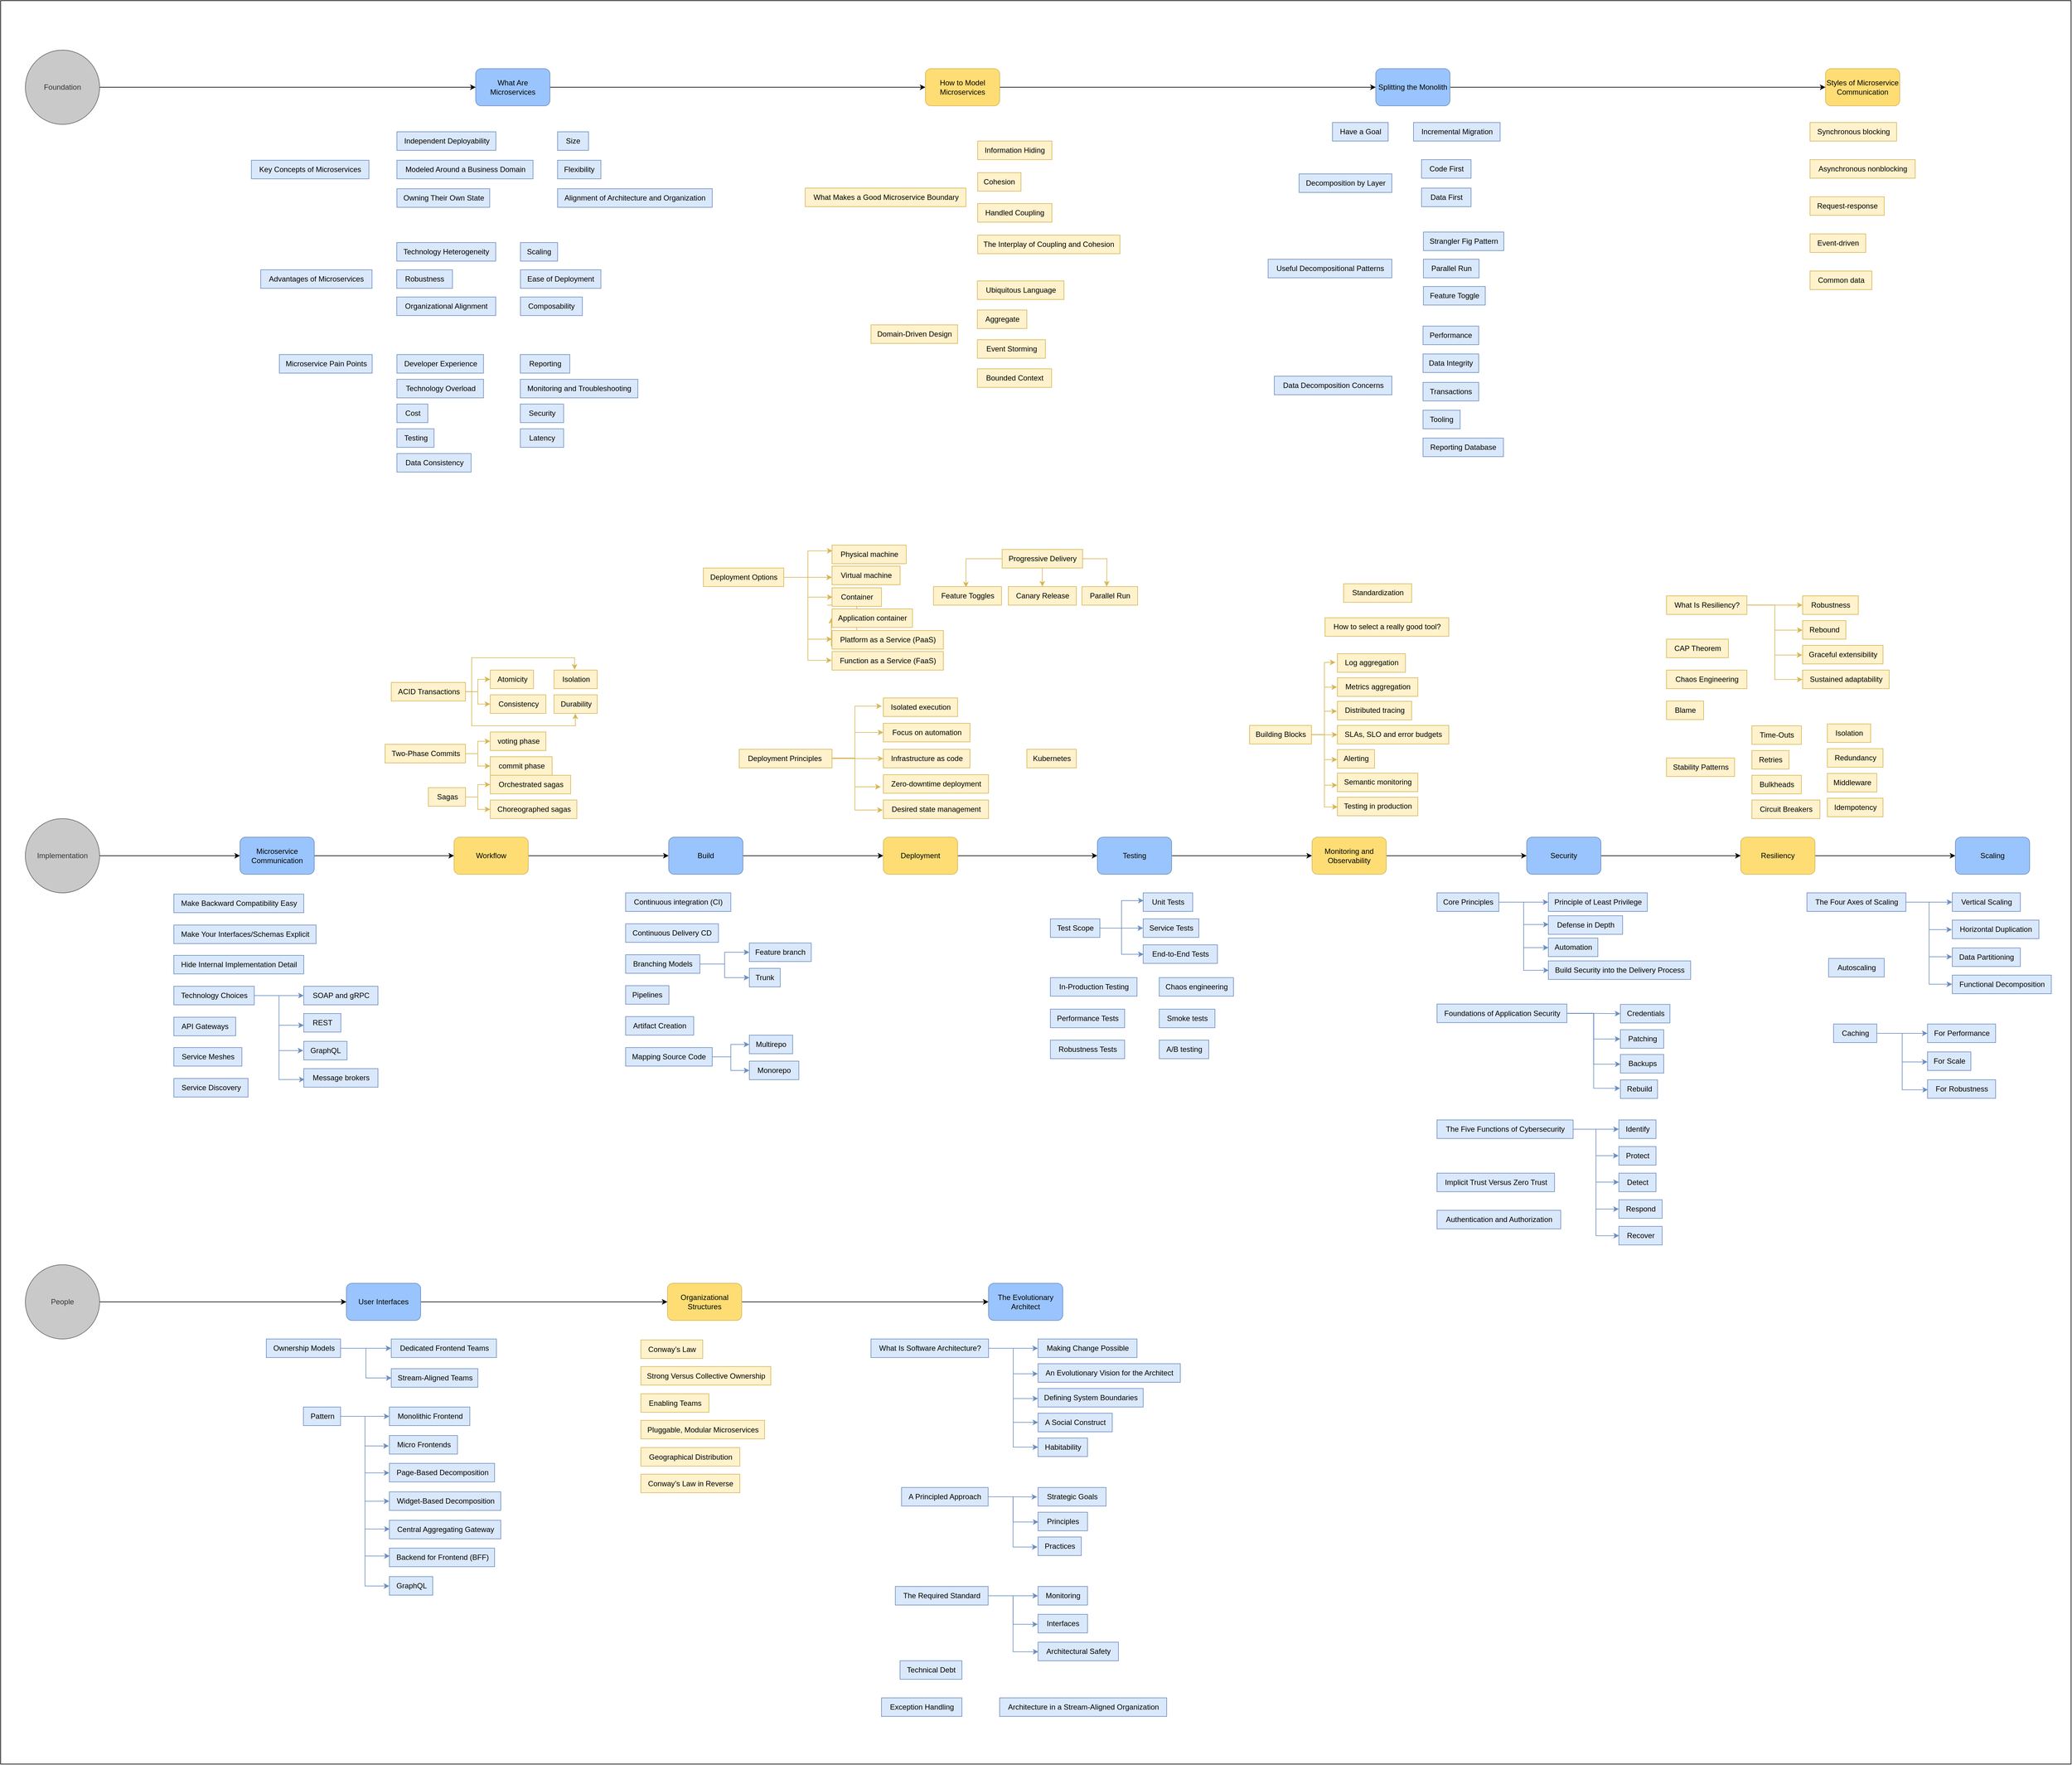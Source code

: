 <mxfile version="21.2.9" type="device">
  <diagram name="Page-1" id="d6LS-xke8ibM6t_CcDg-">
    <mxGraphModel dx="4780" dy="2287" grid="1" gridSize="10" guides="1" tooltips="1" connect="1" arrows="1" fold="1" page="1" pageScale="1" pageWidth="850" pageHeight="1100" math="0" shadow="0">
      <root>
        <mxCell id="0" />
        <mxCell id="1" parent="0" />
        <mxCell id="pXilkYNukZTKFljs1zYz-169" value="" style="whiteSpace=wrap;html=1;" vertex="1" parent="1">
          <mxGeometry x="20" y="180" width="3347" height="2850" as="geometry" />
        </mxCell>
        <mxCell id="OAO919xdZSfwOoUX3uRk-2" style="edgeStyle=orthogonalEdgeStyle;rounded=0;orthogonalLoop=1;jettySize=auto;html=1;" parent="1" source="zKC2l_UHJsChffXrkg-K-1" target="OAO919xdZSfwOoUX3uRk-1" edge="1">
          <mxGeometry relative="1" as="geometry" />
        </mxCell>
        <mxCell id="zKC2l_UHJsChffXrkg-K-1" value="Implementation" style="ellipse;whiteSpace=wrap;html=1;fillColor=#C9C9C9;fontColor=#333333;strokeColor=#666666;" parent="1" vertex="1">
          <mxGeometry x="60" y="1501.97" width="120" height="120" as="geometry" />
        </mxCell>
        <mxCell id="zKC2l_UHJsChffXrkg-K-9" style="edgeStyle=orthogonalEdgeStyle;rounded=0;orthogonalLoop=1;jettySize=auto;html=1;" parent="1" source="zKC2l_UHJsChffXrkg-K-3" target="zKC2l_UHJsChffXrkg-K-6" edge="1">
          <mxGeometry relative="1" as="geometry" />
        </mxCell>
        <mxCell id="zKC2l_UHJsChffXrkg-K-3" value="Workflow" style="rounded=1;whiteSpace=wrap;html=1;fillColor=#ffdd75;strokeColor=#d6b656;" parent="1" vertex="1">
          <mxGeometry x="753" y="1531.97" width="120" height="60" as="geometry" />
        </mxCell>
        <mxCell id="zKC2l_UHJsChffXrkg-K-10" style="edgeStyle=orthogonalEdgeStyle;rounded=0;orthogonalLoop=1;jettySize=auto;html=1;" parent="1" source="zKC2l_UHJsChffXrkg-K-6" target="zKC2l_UHJsChffXrkg-K-7" edge="1">
          <mxGeometry relative="1" as="geometry" />
        </mxCell>
        <mxCell id="zKC2l_UHJsChffXrkg-K-6" value="Build" style="rounded=1;whiteSpace=wrap;html=1;fillColor=#9ac4fe;strokeColor=#6c8ebf;" parent="1" vertex="1">
          <mxGeometry x="1100" y="1531.97" width="120" height="60" as="geometry" />
        </mxCell>
        <mxCell id="zKC2l_UHJsChffXrkg-K-11" style="edgeStyle=orthogonalEdgeStyle;rounded=0;orthogonalLoop=1;jettySize=auto;html=1;" parent="1" source="zKC2l_UHJsChffXrkg-K-7" target="zKC2l_UHJsChffXrkg-K-8" edge="1">
          <mxGeometry relative="1" as="geometry" />
        </mxCell>
        <mxCell id="zKC2l_UHJsChffXrkg-K-7" value="Deployment" style="rounded=1;whiteSpace=wrap;html=1;fillColor=#ffdd75;strokeColor=#d6b656;" parent="1" vertex="1">
          <mxGeometry x="1447" y="1531.97" width="120" height="60" as="geometry" />
        </mxCell>
        <mxCell id="zKC2l_UHJsChffXrkg-K-13" style="edgeStyle=orthogonalEdgeStyle;rounded=0;orthogonalLoop=1;jettySize=auto;html=1;" parent="1" source="zKC2l_UHJsChffXrkg-K-8" target="zKC2l_UHJsChffXrkg-K-12" edge="1">
          <mxGeometry relative="1" as="geometry" />
        </mxCell>
        <mxCell id="zKC2l_UHJsChffXrkg-K-8" value="Testing" style="rounded=1;whiteSpace=wrap;html=1;fillColor=#9ac4fe;strokeColor=#6c8ebf;" parent="1" vertex="1">
          <mxGeometry x="1793" y="1531.97" width="120" height="60" as="geometry" />
        </mxCell>
        <mxCell id="zKC2l_UHJsChffXrkg-K-15" style="edgeStyle=orthogonalEdgeStyle;rounded=0;orthogonalLoop=1;jettySize=auto;html=1;" parent="1" source="zKC2l_UHJsChffXrkg-K-12" target="zKC2l_UHJsChffXrkg-K-14" edge="1">
          <mxGeometry relative="1" as="geometry" />
        </mxCell>
        <mxCell id="zKC2l_UHJsChffXrkg-K-12" value="Monitoring and Observability" style="rounded=1;whiteSpace=wrap;html=1;fillColor=#ffdd75;strokeColor=#d6b656;" parent="1" vertex="1">
          <mxGeometry x="2140" y="1531.97" width="120" height="60" as="geometry" />
        </mxCell>
        <mxCell id="zKC2l_UHJsChffXrkg-K-17" style="edgeStyle=orthogonalEdgeStyle;rounded=0;orthogonalLoop=1;jettySize=auto;html=1;" parent="1" source="zKC2l_UHJsChffXrkg-K-14" target="zKC2l_UHJsChffXrkg-K-16" edge="1">
          <mxGeometry relative="1" as="geometry" />
        </mxCell>
        <mxCell id="zKC2l_UHJsChffXrkg-K-14" value="Security" style="rounded=1;whiteSpace=wrap;html=1;fillColor=#9ac4fe;strokeColor=#6c8ebf;" parent="1" vertex="1">
          <mxGeometry x="2487" y="1531.97" width="120" height="60" as="geometry" />
        </mxCell>
        <mxCell id="zKC2l_UHJsChffXrkg-K-19" style="edgeStyle=orthogonalEdgeStyle;rounded=0;orthogonalLoop=1;jettySize=auto;html=1;" parent="1" source="zKC2l_UHJsChffXrkg-K-16" target="zKC2l_UHJsChffXrkg-K-18" edge="1">
          <mxGeometry relative="1" as="geometry" />
        </mxCell>
        <mxCell id="zKC2l_UHJsChffXrkg-K-16" value="Resiliency" style="rounded=1;whiteSpace=wrap;html=1;fillColor=#ffdd75;strokeColor=#d6b656;" parent="1" vertex="1">
          <mxGeometry x="2833" y="1531.97" width="120" height="60" as="geometry" />
        </mxCell>
        <mxCell id="zKC2l_UHJsChffXrkg-K-18" value="Scaling" style="rounded=1;whiteSpace=wrap;html=1;fillColor=#9ac4fe;strokeColor=#6c8ebf;" parent="1" vertex="1">
          <mxGeometry x="3180" y="1531.97" width="120" height="60" as="geometry" />
        </mxCell>
        <mxCell id="OAO919xdZSfwOoUX3uRk-3" style="edgeStyle=orthogonalEdgeStyle;rounded=0;orthogonalLoop=1;jettySize=auto;html=1;" parent="1" source="OAO919xdZSfwOoUX3uRk-1" target="zKC2l_UHJsChffXrkg-K-3" edge="1">
          <mxGeometry relative="1" as="geometry" />
        </mxCell>
        <mxCell id="OAO919xdZSfwOoUX3uRk-1" value="Microservice&lt;br/&gt;Communication" style="rounded=1;whiteSpace=wrap;html=1;fillColor=#9ac4fe;strokeColor=#6c8ebf;" parent="1" vertex="1">
          <mxGeometry x="407" y="1531.97" width="120" height="60" as="geometry" />
        </mxCell>
        <mxCell id="OAO919xdZSfwOoUX3uRk-4" value="Make Backward Compatibility Easy" style="text;html=1;align=center;verticalAlign=middle;resizable=0;points=[];autosize=1;strokeColor=#6c8ebf;fillColor=#dae8fc;" parent="1" vertex="1">
          <mxGeometry x="300" y="1623.97" width="210" height="30" as="geometry" />
        </mxCell>
        <mxCell id="OAO919xdZSfwOoUX3uRk-5" value="Make Your Interfaces/Schemas Explicit" style="text;html=1;align=center;verticalAlign=middle;resizable=0;points=[];autosize=1;strokeColor=#6c8ebf;fillColor=#dae8fc;" parent="1" vertex="1">
          <mxGeometry x="300" y="1673.97" width="230" height="30" as="geometry" />
        </mxCell>
        <mxCell id="OAO919xdZSfwOoUX3uRk-6" value="Hide Internal Implementation Detail" style="text;html=1;align=center;verticalAlign=middle;resizable=0;points=[];autosize=1;strokeColor=#6c8ebf;fillColor=#dae8fc;" parent="1" vertex="1">
          <mxGeometry x="300" y="1722.97" width="210" height="30" as="geometry" />
        </mxCell>
        <mxCell id="OAO919xdZSfwOoUX3uRk-20" style="edgeStyle=orthogonalEdgeStyle;rounded=0;orthogonalLoop=1;jettySize=auto;html=1;fillColor=#dae8fc;strokeColor=#6c8ebf;" parent="1" source="OAO919xdZSfwOoUX3uRk-7" target="OAO919xdZSfwOoUX3uRk-14" edge="1">
          <mxGeometry relative="1" as="geometry" />
        </mxCell>
        <mxCell id="OAO919xdZSfwOoUX3uRk-21" style="edgeStyle=orthogonalEdgeStyle;rounded=0;orthogonalLoop=1;jettySize=auto;html=1;entryX=0.002;entryY=0.635;entryDx=0;entryDy=0;entryPerimeter=0;fillColor=#dae8fc;strokeColor=#6c8ebf;" parent="1" source="OAO919xdZSfwOoUX3uRk-7" target="OAO919xdZSfwOoUX3uRk-8" edge="1">
          <mxGeometry relative="1" as="geometry" />
        </mxCell>
        <mxCell id="OAO919xdZSfwOoUX3uRk-22" style="edgeStyle=orthogonalEdgeStyle;rounded=0;orthogonalLoop=1;jettySize=auto;html=1;entryX=-0.01;entryY=0.496;entryDx=0;entryDy=0;entryPerimeter=0;fillColor=#dae8fc;strokeColor=#6c8ebf;" parent="1" source="OAO919xdZSfwOoUX3uRk-7" target="OAO919xdZSfwOoUX3uRk-9" edge="1">
          <mxGeometry relative="1" as="geometry" />
        </mxCell>
        <mxCell id="OAO919xdZSfwOoUX3uRk-23" style="edgeStyle=orthogonalEdgeStyle;rounded=0;orthogonalLoop=1;jettySize=auto;html=1;entryX=0.012;entryY=0.586;entryDx=0;entryDy=0;entryPerimeter=0;fillColor=#dae8fc;strokeColor=#6c8ebf;" parent="1" source="OAO919xdZSfwOoUX3uRk-7" target="OAO919xdZSfwOoUX3uRk-10" edge="1">
          <mxGeometry relative="1" as="geometry">
            <Array as="points">
              <mxPoint x="470" y="1787.97" />
              <mxPoint x="470" y="1923.97" />
            </Array>
          </mxGeometry>
        </mxCell>
        <mxCell id="OAO919xdZSfwOoUX3uRk-7" value="Technology Choices" style="text;html=1;align=center;verticalAlign=middle;resizable=0;points=[];autosize=1;strokeColor=#6c8ebf;fillColor=#dae8fc;" parent="1" vertex="1">
          <mxGeometry x="300" y="1772.97" width="130" height="30" as="geometry" />
        </mxCell>
        <mxCell id="OAO919xdZSfwOoUX3uRk-8" value="REST" style="text;html=1;align=center;verticalAlign=middle;resizable=0;points=[];autosize=1;strokeColor=#6c8ebf;fillColor=#dae8fc;" parent="1" vertex="1">
          <mxGeometry x="510" y="1816.97" width="60" height="30" as="geometry" />
        </mxCell>
        <mxCell id="OAO919xdZSfwOoUX3uRk-9" value="GraphQL" style="text;html=1;align=center;verticalAlign=middle;resizable=0;points=[];autosize=1;strokeColor=#6c8ebf;fillColor=#dae8fc;" parent="1" vertex="1">
          <mxGeometry x="510" y="1861.97" width="70" height="30" as="geometry" />
        </mxCell>
        <mxCell id="OAO919xdZSfwOoUX3uRk-10" value="Message brokers" style="text;html=1;align=center;verticalAlign=middle;resizable=0;points=[];autosize=1;strokeColor=#6c8ebf;fillColor=#dae8fc;" parent="1" vertex="1">
          <mxGeometry x="510" y="1906.09" width="120" height="30" as="geometry" />
        </mxCell>
        <mxCell id="OAO919xdZSfwOoUX3uRk-14" value="SOAP and gRPC" style="text;html=1;align=center;verticalAlign=middle;resizable=0;points=[];autosize=1;strokeColor=#6c8ebf;fillColor=#dae8fc;" parent="1" vertex="1">
          <mxGeometry x="510" y="1772.97" width="120" height="30" as="geometry" />
        </mxCell>
        <mxCell id="OAO919xdZSfwOoUX3uRk-16" value="Service Discovery" style="text;html=1;align=center;verticalAlign=middle;resizable=0;points=[];autosize=1;strokeColor=#6c8ebf;fillColor=#dae8fc;" parent="1" vertex="1">
          <mxGeometry x="300" y="1921.97" width="120" height="30" as="geometry" />
        </mxCell>
        <mxCell id="OAO919xdZSfwOoUX3uRk-18" value="Service Meshes" style="text;html=1;align=center;verticalAlign=middle;resizable=0;points=[];autosize=1;strokeColor=#6c8ebf;fillColor=#dae8fc;" parent="1" vertex="1">
          <mxGeometry x="300" y="1871.97" width="110" height="30" as="geometry" />
        </mxCell>
        <mxCell id="OAO919xdZSfwOoUX3uRk-19" value="API Gateways" style="text;html=1;align=center;verticalAlign=middle;resizable=0;points=[];autosize=1;strokeColor=#6c8ebf;fillColor=#dae8fc;" parent="1" vertex="1">
          <mxGeometry x="300" y="1822.97" width="100" height="30" as="geometry" />
        </mxCell>
        <mxCell id="OAO919xdZSfwOoUX3uRk-41" style="edgeStyle=orthogonalEdgeStyle;rounded=0;orthogonalLoop=1;jettySize=auto;html=1;fillColor=#fff2cc;strokeColor=#d6b656;" parent="1" source="OAO919xdZSfwOoUX3uRk-25" target="OAO919xdZSfwOoUX3uRk-26" edge="1">
          <mxGeometry relative="1" as="geometry" />
        </mxCell>
        <mxCell id="OAO919xdZSfwOoUX3uRk-42" style="edgeStyle=orthogonalEdgeStyle;rounded=0;orthogonalLoop=1;jettySize=auto;html=1;fillColor=#fff2cc;strokeColor=#d6b656;" parent="1" source="OAO919xdZSfwOoUX3uRk-25" target="OAO919xdZSfwOoUX3uRk-27" edge="1">
          <mxGeometry relative="1" as="geometry" />
        </mxCell>
        <mxCell id="OAO919xdZSfwOoUX3uRk-43" style="edgeStyle=orthogonalEdgeStyle;rounded=0;orthogonalLoop=1;jettySize=auto;html=1;entryX=0.476;entryY=-0.025;entryDx=0;entryDy=0;entryPerimeter=0;fillColor=#fff2cc;strokeColor=#d6b656;" parent="1" source="OAO919xdZSfwOoUX3uRk-25" target="OAO919xdZSfwOoUX3uRk-28" edge="1">
          <mxGeometry relative="1" as="geometry">
            <Array as="points">
              <mxPoint x="781.5" y="1296.97" />
              <mxPoint x="781.5" y="1241.97" />
              <mxPoint x="947.5" y="1241.97" />
            </Array>
          </mxGeometry>
        </mxCell>
        <mxCell id="OAO919xdZSfwOoUX3uRk-44" style="edgeStyle=orthogonalEdgeStyle;rounded=0;orthogonalLoop=1;jettySize=auto;html=1;entryX=0.494;entryY=1.008;entryDx=0;entryDy=0;entryPerimeter=0;fillColor=#fff2cc;strokeColor=#d6b656;" parent="1" source="OAO919xdZSfwOoUX3uRk-25" target="OAO919xdZSfwOoUX3uRk-30" edge="1">
          <mxGeometry relative="1" as="geometry">
            <Array as="points">
              <mxPoint x="781.5" y="1296.97" />
              <mxPoint x="781.5" y="1351.97" />
              <mxPoint x="949.5" y="1351.97" />
            </Array>
          </mxGeometry>
        </mxCell>
        <mxCell id="OAO919xdZSfwOoUX3uRk-25" value="ACID Transactions" style="text;html=1;align=center;verticalAlign=middle;resizable=0;points=[];autosize=1;strokeColor=#d6b656;fillColor=#fff2cc;" parent="1" vertex="1">
          <mxGeometry x="651.5" y="1281.94" width="120" height="30" as="geometry" />
        </mxCell>
        <mxCell id="OAO919xdZSfwOoUX3uRk-26" value="Atomicity" style="text;html=1;align=center;verticalAlign=middle;resizable=0;points=[];autosize=1;strokeColor=#d6b656;fillColor=#fff2cc;" parent="1" vertex="1">
          <mxGeometry x="811.5" y="1261.94" width="70" height="30" as="geometry" />
        </mxCell>
        <mxCell id="OAO919xdZSfwOoUX3uRk-27" value="Consistency" style="text;html=1;align=center;verticalAlign=middle;resizable=0;points=[];autosize=1;strokeColor=#d6b656;fillColor=#fff2cc;" parent="1" vertex="1">
          <mxGeometry x="811.5" y="1301.94" width="90" height="30" as="geometry" />
        </mxCell>
        <mxCell id="OAO919xdZSfwOoUX3uRk-28" value="Isolation" style="text;html=1;align=center;verticalAlign=middle;resizable=0;points=[];autosize=1;strokeColor=#d6b656;fillColor=#fff2cc;" parent="1" vertex="1">
          <mxGeometry x="914.5" y="1261.94" width="70" height="30" as="geometry" />
        </mxCell>
        <mxCell id="OAO919xdZSfwOoUX3uRk-30" value="Durability" style="text;html=1;align=center;verticalAlign=middle;resizable=0;points=[];autosize=1;strokeColor=#d6b656;fillColor=#fff2cc;" parent="1" vertex="1">
          <mxGeometry x="914.5" y="1301.94" width="70" height="30" as="geometry" />
        </mxCell>
        <mxCell id="OAO919xdZSfwOoUX3uRk-39" style="edgeStyle=orthogonalEdgeStyle;rounded=0;orthogonalLoop=1;jettySize=auto;html=1;fillColor=#fff2cc;strokeColor=#d6b656;" parent="1" source="OAO919xdZSfwOoUX3uRk-31" target="OAO919xdZSfwOoUX3uRk-32" edge="1">
          <mxGeometry relative="1" as="geometry" />
        </mxCell>
        <mxCell id="OAO919xdZSfwOoUX3uRk-40" style="edgeStyle=orthogonalEdgeStyle;rounded=0;orthogonalLoop=1;jettySize=auto;html=1;fillColor=#fff2cc;strokeColor=#d6b656;" parent="1" source="OAO919xdZSfwOoUX3uRk-31" target="OAO919xdZSfwOoUX3uRk-33" edge="1">
          <mxGeometry relative="1" as="geometry" />
        </mxCell>
        <mxCell id="OAO919xdZSfwOoUX3uRk-31" value="Two-Phase Commits" style="text;html=1;align=center;verticalAlign=middle;resizable=0;points=[];autosize=1;strokeColor=#d6b656;fillColor=#fff2cc;" parent="1" vertex="1">
          <mxGeometry x="641.5" y="1381.97" width="130" height="30" as="geometry" />
        </mxCell>
        <mxCell id="OAO919xdZSfwOoUX3uRk-32" value="voting phase" style="text;html=1;align=center;verticalAlign=middle;resizable=0;points=[];autosize=1;strokeColor=#d6b656;fillColor=#fff2cc;" parent="1" vertex="1">
          <mxGeometry x="811.5" y="1361.97" width="90" height="30" as="geometry" />
        </mxCell>
        <mxCell id="OAO919xdZSfwOoUX3uRk-33" value="commit phase" style="text;html=1;align=center;verticalAlign=middle;resizable=0;points=[];autosize=1;strokeColor=#d6b656;fillColor=#fff2cc;" parent="1" vertex="1">
          <mxGeometry x="811.5" y="1401.97" width="100" height="30" as="geometry" />
        </mxCell>
        <mxCell id="OAO919xdZSfwOoUX3uRk-37" style="edgeStyle=orthogonalEdgeStyle;rounded=0;orthogonalLoop=1;jettySize=auto;html=1;fillColor=#fff2cc;strokeColor=#d6b656;" parent="1" source="OAO919xdZSfwOoUX3uRk-34" target="OAO919xdZSfwOoUX3uRk-35" edge="1">
          <mxGeometry relative="1" as="geometry" />
        </mxCell>
        <mxCell id="OAO919xdZSfwOoUX3uRk-38" style="edgeStyle=orthogonalEdgeStyle;rounded=0;orthogonalLoop=1;jettySize=auto;html=1;fillColor=#fff2cc;strokeColor=#d6b656;" parent="1" source="OAO919xdZSfwOoUX3uRk-34" target="OAO919xdZSfwOoUX3uRk-36" edge="1">
          <mxGeometry relative="1" as="geometry" />
        </mxCell>
        <mxCell id="OAO919xdZSfwOoUX3uRk-34" value="Sagas" style="text;html=1;align=center;verticalAlign=middle;resizable=0;points=[];autosize=1;strokeColor=#d6b656;fillColor=#fff2cc;" parent="1" vertex="1">
          <mxGeometry x="711.5" y="1451.97" width="60" height="30" as="geometry" />
        </mxCell>
        <mxCell id="OAO919xdZSfwOoUX3uRk-35" value="Orchestrated sagas" style="text;html=1;align=center;verticalAlign=middle;resizable=0;points=[];autosize=1;strokeColor=#d6b656;fillColor=#fff2cc;" parent="1" vertex="1">
          <mxGeometry x="811.5" y="1431.97" width="130" height="30" as="geometry" />
        </mxCell>
        <mxCell id="OAO919xdZSfwOoUX3uRk-36" value="Choreographed sagas" style="text;html=1;align=center;verticalAlign=middle;resizable=0;points=[];autosize=1;strokeColor=#d6b656;fillColor=#fff2cc;" parent="1" vertex="1">
          <mxGeometry x="811.5" y="1471.97" width="140" height="30" as="geometry" />
        </mxCell>
        <mxCell id="OAO919xdZSfwOoUX3uRk-45" value="Continuous integration (CI)" style="text;html=1;align=center;verticalAlign=middle;resizable=0;points=[];autosize=1;strokeColor=#6c8ebf;fillColor=#dae8fc;" parent="1" vertex="1">
          <mxGeometry x="1030.38" y="1621.97" width="170" height="30" as="geometry" />
        </mxCell>
        <mxCell id="OAO919xdZSfwOoUX3uRk-56" style="edgeStyle=orthogonalEdgeStyle;rounded=0;orthogonalLoop=1;jettySize=auto;html=1;fillColor=#dae8fc;strokeColor=#6c8ebf;" parent="1" source="OAO919xdZSfwOoUX3uRk-46" target="OAO919xdZSfwOoUX3uRk-47" edge="1">
          <mxGeometry relative="1" as="geometry" />
        </mxCell>
        <mxCell id="OAO919xdZSfwOoUX3uRk-57" style="edgeStyle=orthogonalEdgeStyle;rounded=0;orthogonalLoop=1;jettySize=auto;html=1;fillColor=#dae8fc;strokeColor=#6c8ebf;" parent="1" source="OAO919xdZSfwOoUX3uRk-46" target="OAO919xdZSfwOoUX3uRk-48" edge="1">
          <mxGeometry relative="1" as="geometry" />
        </mxCell>
        <mxCell id="OAO919xdZSfwOoUX3uRk-46" value="Branching Models" style="text;html=1;align=center;verticalAlign=middle;resizable=0;points=[];autosize=1;strokeColor=#6c8ebf;fillColor=#dae8fc;" parent="1" vertex="1">
          <mxGeometry x="1030.38" y="1721.97" width="120" height="30" as="geometry" />
        </mxCell>
        <mxCell id="OAO919xdZSfwOoUX3uRk-47" value="Feature branch" style="text;html=1;align=center;verticalAlign=middle;resizable=0;points=[];autosize=1;strokeColor=#6c8ebf;fillColor=#dae8fc;" parent="1" vertex="1">
          <mxGeometry x="1230.38" y="1702.97" width="100" height="30" as="geometry" />
        </mxCell>
        <mxCell id="OAO919xdZSfwOoUX3uRk-48" value="Trunk" style="text;html=1;align=center;verticalAlign=middle;resizable=0;points=[];autosize=1;strokeColor=#6c8ebf;fillColor=#dae8fc;" parent="1" vertex="1">
          <mxGeometry x="1230.38" y="1743.97" width="50" height="30" as="geometry" />
        </mxCell>
        <mxCell id="OAO919xdZSfwOoUX3uRk-49" value="Continuous Delivery CD" style="text;html=1;align=center;verticalAlign=middle;resizable=0;points=[];autosize=1;strokeColor=#6c8ebf;fillColor=#dae8fc;" parent="1" vertex="1">
          <mxGeometry x="1030.38" y="1671.97" width="150" height="30" as="geometry" />
        </mxCell>
        <mxCell id="OAO919xdZSfwOoUX3uRk-50" value="Pipelines" style="text;html=1;align=center;verticalAlign=middle;resizable=0;points=[];autosize=1;strokeColor=#6c8ebf;fillColor=#dae8fc;" parent="1" vertex="1">
          <mxGeometry x="1030.38" y="1771.97" width="70" height="30" as="geometry" />
        </mxCell>
        <mxCell id="OAO919xdZSfwOoUX3uRk-51" value="Artifact Creation" style="text;html=1;align=center;verticalAlign=middle;resizable=0;points=[];autosize=1;strokeColor=#6c8ebf;fillColor=#dae8fc;" parent="1" vertex="1">
          <mxGeometry x="1030.38" y="1821.97" width="110" height="30" as="geometry" />
        </mxCell>
        <mxCell id="OAO919xdZSfwOoUX3uRk-58" style="edgeStyle=orthogonalEdgeStyle;rounded=0;orthogonalLoop=1;jettySize=auto;html=1;fillColor=#dae8fc;strokeColor=#6c8ebf;" parent="1" source="OAO919xdZSfwOoUX3uRk-52" target="OAO919xdZSfwOoUX3uRk-53" edge="1">
          <mxGeometry relative="1" as="geometry" />
        </mxCell>
        <mxCell id="OAO919xdZSfwOoUX3uRk-59" style="edgeStyle=orthogonalEdgeStyle;rounded=0;orthogonalLoop=1;jettySize=auto;html=1;fillColor=#dae8fc;strokeColor=#6c8ebf;" parent="1" source="OAO919xdZSfwOoUX3uRk-52" target="OAO919xdZSfwOoUX3uRk-55" edge="1">
          <mxGeometry relative="1" as="geometry" />
        </mxCell>
        <mxCell id="OAO919xdZSfwOoUX3uRk-52" value="Mapping Source Code" style="text;html=1;align=center;verticalAlign=middle;resizable=0;points=[];autosize=1;strokeColor=#6c8ebf;fillColor=#dae8fc;" parent="1" vertex="1">
          <mxGeometry x="1030.38" y="1871.97" width="140" height="30" as="geometry" />
        </mxCell>
        <mxCell id="OAO919xdZSfwOoUX3uRk-53" value="Multirepo" style="text;html=1;align=center;verticalAlign=middle;resizable=0;points=[];autosize=1;strokeColor=#6c8ebf;fillColor=#dae8fc;" parent="1" vertex="1">
          <mxGeometry x="1230.38" y="1851.97" width="70" height="30" as="geometry" />
        </mxCell>
        <mxCell id="OAO919xdZSfwOoUX3uRk-55" value="Monorepo" style="text;html=1;align=center;verticalAlign=middle;resizable=0;points=[];autosize=1;strokeColor=#6c8ebf;fillColor=#dae8fc;" parent="1" vertex="1">
          <mxGeometry x="1230.38" y="1893.97" width="80" height="30" as="geometry" />
        </mxCell>
        <mxCell id="pXilkYNukZTKFljs1zYz-164" style="edgeStyle=orthogonalEdgeStyle;rounded=0;orthogonalLoop=1;jettySize=auto;html=1;" edge="1" parent="1" source="OAO919xdZSfwOoUX3uRk-61" target="pXilkYNukZTKFljs1zYz-137">
          <mxGeometry relative="1" as="geometry" />
        </mxCell>
        <mxCell id="OAO919xdZSfwOoUX3uRk-61" value="What Are Microservices" style="rounded=1;whiteSpace=wrap;html=1;fillColor=#9ac4fe;strokeColor=#6c8ebf;" parent="1" vertex="1">
          <mxGeometry x="788" y="290" width="120" height="60" as="geometry" />
        </mxCell>
        <mxCell id="OAO919xdZSfwOoUX3uRk-65" value="Styles of Microservice Communication" style="rounded=1;whiteSpace=wrap;html=1;fillColor=#ffdd75;strokeColor=#d6b656;" parent="1" vertex="1">
          <mxGeometry x="2970" y="290" width="120" height="60" as="geometry" />
        </mxCell>
        <mxCell id="OAO919xdZSfwOoUX3uRk-67" style="edgeStyle=orthogonalEdgeStyle;rounded=0;orthogonalLoop=1;jettySize=auto;html=1;" parent="1" source="OAO919xdZSfwOoUX3uRk-66" target="OAO919xdZSfwOoUX3uRk-61" edge="1">
          <mxGeometry relative="1" as="geometry" />
        </mxCell>
        <mxCell id="OAO919xdZSfwOoUX3uRk-66" value="Foundation" style="ellipse;whiteSpace=wrap;html=1;fillColor=#C9C9C9;fontColor=#333333;strokeColor=#666666;" parent="1" vertex="1">
          <mxGeometry x="60" y="260" width="120" height="120" as="geometry" />
        </mxCell>
        <mxCell id="G_qdDb0GRVFHeXfG8jb4-31" value="Independent Deployability" style="text;html=1;align=center;verticalAlign=middle;resizable=0;points=[];autosize=1;strokeColor=#6c8ebf;fillColor=#dae8fc;" parent="1" vertex="1">
          <mxGeometry x="660.63" y="392" width="160" height="30" as="geometry" />
        </mxCell>
        <mxCell id="G_qdDb0GRVFHeXfG8jb4-32" value="Modeled Around a Business Domain" style="text;html=1;align=center;verticalAlign=middle;resizable=0;points=[];autosize=1;strokeColor=#6c8ebf;fillColor=#dae8fc;" parent="1" vertex="1">
          <mxGeometry x="660.63" y="438" width="220" height="30" as="geometry" />
        </mxCell>
        <mxCell id="G_qdDb0GRVFHeXfG8jb4-33" value="Owning Their Own State" style="text;html=1;align=center;verticalAlign=middle;resizable=0;points=[];autosize=1;strokeColor=#6c8ebf;fillColor=#dae8fc;" parent="1" vertex="1">
          <mxGeometry x="660.63" y="484" width="150" height="30" as="geometry" />
        </mxCell>
        <mxCell id="G_qdDb0GRVFHeXfG8jb4-34" value="Size" style="text;html=1;align=center;verticalAlign=middle;resizable=0;points=[];autosize=1;strokeColor=#6c8ebf;fillColor=#dae8fc;" parent="1" vertex="1">
          <mxGeometry x="920.38" y="392" width="50" height="30" as="geometry" />
        </mxCell>
        <mxCell id="G_qdDb0GRVFHeXfG8jb4-37" value="Alignment of Architecture and Organization" style="text;html=1;align=center;verticalAlign=middle;resizable=0;points=[];autosize=1;strokeColor=#6c8ebf;fillColor=#dae8fc;" parent="1" vertex="1">
          <mxGeometry x="920.38" y="484" width="250" height="30" as="geometry" />
        </mxCell>
        <mxCell id="G_qdDb0GRVFHeXfG8jb4-38" value="Flexibility" style="text;html=1;align=center;verticalAlign=middle;resizable=0;points=[];autosize=1;strokeColor=#6c8ebf;fillColor=#dae8fc;" parent="1" vertex="1">
          <mxGeometry x="920.38" y="438" width="70" height="30" as="geometry" />
        </mxCell>
        <mxCell id="G_qdDb0GRVFHeXfG8jb4-56" value="Synchronous blocking" style="text;html=1;align=center;verticalAlign=middle;resizable=0;points=[];autosize=1;strokeColor=#d6b656;fillColor=#fff2cc;" parent="1" vertex="1">
          <mxGeometry x="2945" y="377" width="140" height="30" as="geometry" />
        </mxCell>
        <mxCell id="G_qdDb0GRVFHeXfG8jb4-57" value="Asynchronous nonblocking" style="text;html=1;align=center;verticalAlign=middle;resizable=0;points=[];autosize=1;strokeColor=#d6b656;fillColor=#fff2cc;" parent="1" vertex="1">
          <mxGeometry x="2945" y="437" width="170" height="30" as="geometry" />
        </mxCell>
        <mxCell id="G_qdDb0GRVFHeXfG8jb4-58" value="Request-response" style="text;html=1;align=center;verticalAlign=middle;resizable=0;points=[];autosize=1;strokeColor=#d6b656;fillColor=#fff2cc;" parent="1" vertex="1">
          <mxGeometry x="2945" y="497" width="120" height="30" as="geometry" />
        </mxCell>
        <mxCell id="G_qdDb0GRVFHeXfG8jb4-59" value="Event-driven" style="text;html=1;align=center;verticalAlign=middle;resizable=0;points=[];autosize=1;strokeColor=#d6b656;fillColor=#fff2cc;" parent="1" vertex="1">
          <mxGeometry x="2945" y="557" width="90" height="30" as="geometry" />
        </mxCell>
        <mxCell id="G_qdDb0GRVFHeXfG8jb4-60" value="Common data" style="text;html=1;align=center;verticalAlign=middle;resizable=0;points=[];autosize=1;strokeColor=#d6b656;fillColor=#fff2cc;" parent="1" vertex="1">
          <mxGeometry x="2945" y="617" width="100" height="30" as="geometry" />
        </mxCell>
        <mxCell id="S2-ntZrnRqqoVy2gjOfA-93" style="edgeStyle=orthogonalEdgeStyle;rounded=0;orthogonalLoop=1;jettySize=auto;html=1;entryX=-0.021;entryY=0.441;entryDx=0;entryDy=0;entryPerimeter=0;fillColor=#fff2cc;strokeColor=#d6b656;" parent="1" source="S2-ntZrnRqqoVy2gjOfA-1" target="S2-ntZrnRqqoVy2gjOfA-2" edge="1">
          <mxGeometry relative="1" as="geometry">
            <Array as="points">
              <mxPoint x="1401" y="1403.97" />
              <mxPoint x="1401" y="1319.97" />
            </Array>
          </mxGeometry>
        </mxCell>
        <mxCell id="S2-ntZrnRqqoVy2gjOfA-94" style="edgeStyle=orthogonalEdgeStyle;rounded=0;orthogonalLoop=1;jettySize=auto;html=1;entryX=0;entryY=0.494;entryDx=0;entryDy=0;entryPerimeter=0;fillColor=#fff2cc;strokeColor=#d6b656;" parent="1" source="S2-ntZrnRqqoVy2gjOfA-1" target="S2-ntZrnRqqoVy2gjOfA-3" edge="1">
          <mxGeometry relative="1" as="geometry">
            <Array as="points">
              <mxPoint x="1401" y="1403.97" />
              <mxPoint x="1401" y="1362.97" />
            </Array>
          </mxGeometry>
        </mxCell>
        <mxCell id="S2-ntZrnRqqoVy2gjOfA-95" style="edgeStyle=orthogonalEdgeStyle;rounded=0;orthogonalLoop=1;jettySize=auto;html=1;fillColor=#fff2cc;strokeColor=#d6b656;" parent="1" source="S2-ntZrnRqqoVy2gjOfA-1" target="S2-ntZrnRqqoVy2gjOfA-4" edge="1">
          <mxGeometry relative="1" as="geometry" />
        </mxCell>
        <mxCell id="S2-ntZrnRqqoVy2gjOfA-96" style="edgeStyle=orthogonalEdgeStyle;rounded=0;orthogonalLoop=1;jettySize=auto;html=1;entryX=-0.025;entryY=0.655;entryDx=0;entryDy=0;entryPerimeter=0;fillColor=#fff2cc;strokeColor=#d6b656;" parent="1" source="S2-ntZrnRqqoVy2gjOfA-1" target="S2-ntZrnRqqoVy2gjOfA-5" edge="1">
          <mxGeometry relative="1" as="geometry">
            <Array as="points">
              <mxPoint x="1401" y="1403.97" />
              <mxPoint x="1401" y="1450.97" />
            </Array>
          </mxGeometry>
        </mxCell>
        <mxCell id="S2-ntZrnRqqoVy2gjOfA-97" style="edgeStyle=orthogonalEdgeStyle;rounded=0;orthogonalLoop=1;jettySize=auto;html=1;entryX=-0.005;entryY=0.506;entryDx=0;entryDy=0;entryPerimeter=0;fillColor=#fff2cc;strokeColor=#d6b656;" parent="1" edge="1">
          <mxGeometry relative="1" as="geometry">
            <mxPoint x="1361" y="1404.97" as="sourcePoint" />
            <mxPoint x="1446.15" y="1488.15" as="targetPoint" />
            <Array as="points">
              <mxPoint x="1401" y="1404.97" />
              <mxPoint x="1401" y="1487.97" />
            </Array>
          </mxGeometry>
        </mxCell>
        <mxCell id="S2-ntZrnRqqoVy2gjOfA-1" value="Deployment Principles&amp;nbsp;" style="text;html=1;align=center;verticalAlign=middle;resizable=0;points=[];autosize=1;strokeColor=#d6b656;fillColor=#fff2cc;" parent="1" vertex="1">
          <mxGeometry x="1214" y="1389.97" width="150" height="30" as="geometry" />
        </mxCell>
        <mxCell id="S2-ntZrnRqqoVy2gjOfA-2" value="Isolated execution" style="text;html=1;align=center;verticalAlign=middle;resizable=0;points=[];autosize=1;strokeColor=#d6b656;fillColor=#fff2cc;" parent="1" vertex="1">
          <mxGeometry x="1447" y="1306.97" width="120" height="30" as="geometry" />
        </mxCell>
        <mxCell id="S2-ntZrnRqqoVy2gjOfA-3" value="Focus on automation" style="text;html=1;align=center;verticalAlign=middle;resizable=0;points=[];autosize=1;strokeColor=#d6b656;fillColor=#fff2cc;" parent="1" vertex="1">
          <mxGeometry x="1447" y="1347.97" width="140" height="30" as="geometry" />
        </mxCell>
        <mxCell id="S2-ntZrnRqqoVy2gjOfA-4" value="Infrastructure as code" style="text;html=1;align=center;verticalAlign=middle;resizable=0;points=[];autosize=1;strokeColor=#d6b656;fillColor=#fff2cc;" parent="1" vertex="1">
          <mxGeometry x="1447" y="1389.97" width="140" height="30" as="geometry" />
        </mxCell>
        <mxCell id="S2-ntZrnRqqoVy2gjOfA-5" value="Zero-downtime deployment" style="text;html=1;align=center;verticalAlign=middle;resizable=0;points=[];autosize=1;strokeColor=#d6b656;fillColor=#fff2cc;" parent="1" vertex="1">
          <mxGeometry x="1447" y="1430.97" width="170" height="30" as="geometry" />
        </mxCell>
        <mxCell id="S2-ntZrnRqqoVy2gjOfA-6" value="Desired state management" style="text;html=1;align=center;verticalAlign=middle;resizable=0;points=[];autosize=1;strokeColor=#d6b656;fillColor=#fff2cc;" parent="1" vertex="1">
          <mxGeometry x="1447" y="1471.97" width="170" height="30" as="geometry" />
        </mxCell>
        <mxCell id="S2-ntZrnRqqoVy2gjOfA-98" style="edgeStyle=orthogonalEdgeStyle;rounded=0;orthogonalLoop=1;jettySize=auto;html=1;entryX=0.007;entryY=0.308;entryDx=0;entryDy=0;entryPerimeter=0;fillColor=#fff2cc;strokeColor=#d6b656;" parent="1" source="S2-ntZrnRqqoVy2gjOfA-7" target="S2-ntZrnRqqoVy2gjOfA-8" edge="1">
          <mxGeometry relative="1" as="geometry" />
        </mxCell>
        <mxCell id="S2-ntZrnRqqoVy2gjOfA-99" style="edgeStyle=orthogonalEdgeStyle;rounded=0;orthogonalLoop=1;jettySize=auto;html=1;entryX=0;entryY=0.6;entryDx=0;entryDy=0;entryPerimeter=0;fillColor=#fff2cc;strokeColor=#d6b656;" parent="1" source="S2-ntZrnRqqoVy2gjOfA-7" target="S2-ntZrnRqqoVy2gjOfA-9" edge="1">
          <mxGeometry relative="1" as="geometry" />
        </mxCell>
        <mxCell id="S2-ntZrnRqqoVy2gjOfA-100" style="edgeStyle=orthogonalEdgeStyle;rounded=0;orthogonalLoop=1;jettySize=auto;html=1;fillColor=#fff2cc;strokeColor=#d6b656;" parent="1" edge="1">
          <mxGeometry relative="1" as="geometry">
            <mxPoint x="1287" y="1112" as="sourcePoint" />
            <mxPoint x="1365" y="1144" as="targetPoint" />
            <Array as="points">
              <mxPoint x="1325" y="1112" />
              <mxPoint x="1325" y="1144" />
            </Array>
          </mxGeometry>
        </mxCell>
        <mxCell id="S2-ntZrnRqqoVy2gjOfA-101" style="edgeStyle=orthogonalEdgeStyle;rounded=0;orthogonalLoop=1;jettySize=auto;html=1;entryX=-0.009;entryY=0.498;entryDx=0;entryDy=0;entryPerimeter=0;fillColor=#fff2cc;strokeColor=#d6b656;" parent="1" target="S2-ntZrnRqqoVy2gjOfA-11" edge="1">
          <mxGeometry relative="1" as="geometry">
            <mxPoint x="1356" y="1156.97" as="sourcePoint" />
            <mxPoint x="1432.31" y="1222.97" as="targetPoint" />
            <Array as="points">
              <mxPoint x="1404" y="1156.97" />
              <mxPoint x="1404" y="1222.97" />
            </Array>
          </mxGeometry>
        </mxCell>
        <mxCell id="S2-ntZrnRqqoVy2gjOfA-102" style="edgeStyle=orthogonalEdgeStyle;rounded=0;orthogonalLoop=1;jettySize=auto;html=1;entryX=0;entryY=0.467;entryDx=0;entryDy=0;entryPerimeter=0;fillColor=#fff2cc;strokeColor=#d6b656;" parent="1" source="S2-ntZrnRqqoVy2gjOfA-7" target="S2-ntZrnRqqoVy2gjOfA-12" edge="1">
          <mxGeometry relative="1" as="geometry" />
        </mxCell>
        <mxCell id="S2-ntZrnRqqoVy2gjOfA-103" style="edgeStyle=orthogonalEdgeStyle;rounded=0;orthogonalLoop=1;jettySize=auto;html=1;entryX=-0.002;entryY=0.473;entryDx=0;entryDy=0;entryPerimeter=0;fillColor=#fff2cc;strokeColor=#d6b656;" parent="1" source="S2-ntZrnRqqoVy2gjOfA-7" target="S2-ntZrnRqqoVy2gjOfA-13" edge="1">
          <mxGeometry relative="1" as="geometry">
            <mxPoint x="1354" y="1252" as="targetPoint" />
          </mxGeometry>
        </mxCell>
        <mxCell id="S2-ntZrnRqqoVy2gjOfA-7" value="Deployment Options" style="text;html=1;align=center;verticalAlign=middle;resizable=0;points=[];autosize=1;strokeColor=#d6b656;fillColor=#fff2cc;" parent="1" vertex="1">
          <mxGeometry x="1156" y="1097" width="130" height="30" as="geometry" />
        </mxCell>
        <mxCell id="S2-ntZrnRqqoVy2gjOfA-8" value="Physical machine" style="text;html=1;align=center;verticalAlign=middle;resizable=0;points=[];autosize=1;strokeColor=#d6b656;fillColor=#fff2cc;" parent="1" vertex="1">
          <mxGeometry x="1364" y="1060" width="120" height="30" as="geometry" />
        </mxCell>
        <mxCell id="S2-ntZrnRqqoVy2gjOfA-9" value="Virtual machine" style="text;html=1;align=center;verticalAlign=middle;resizable=0;points=[];autosize=1;strokeColor=#d6b656;fillColor=#fff2cc;" parent="1" vertex="1">
          <mxGeometry x="1364" y="1094" width="110" height="30" as="geometry" />
        </mxCell>
        <mxCell id="S2-ntZrnRqqoVy2gjOfA-10" value="Container" style="text;html=1;align=center;verticalAlign=middle;resizable=0;points=[];autosize=1;strokeColor=#d6b656;fillColor=#fff2cc;" parent="1" vertex="1">
          <mxGeometry x="1364" y="1129" width="80" height="30" as="geometry" />
        </mxCell>
        <mxCell id="S2-ntZrnRqqoVy2gjOfA-11" value="Application container" style="text;html=1;align=center;verticalAlign=middle;resizable=0;points=[];autosize=1;strokeColor=#d6b656;fillColor=#fff2cc;" parent="1" vertex="1">
          <mxGeometry x="1364" y="1163" width="130" height="30" as="geometry" />
        </mxCell>
        <mxCell id="S2-ntZrnRqqoVy2gjOfA-12" value="Platform as a Service (PaaS)" style="text;html=1;align=center;verticalAlign=middle;resizable=0;points=[];autosize=1;strokeColor=#d6b656;fillColor=#fff2cc;" parent="1" vertex="1">
          <mxGeometry x="1364" y="1198" width="180" height="30" as="geometry" />
        </mxCell>
        <mxCell id="S2-ntZrnRqqoVy2gjOfA-13" value="Function as a Service (FaaS)" style="text;html=1;align=center;verticalAlign=middle;resizable=0;points=[];autosize=1;strokeColor=#d6b656;fillColor=#fff2cc;" parent="1" vertex="1">
          <mxGeometry x="1364" y="1231.97" width="180" height="30" as="geometry" />
        </mxCell>
        <mxCell id="S2-ntZrnRqqoVy2gjOfA-14" value="Kubernetes" style="text;html=1;align=center;verticalAlign=middle;resizable=0;points=[];autosize=1;strokeColor=#d6b656;fillColor=#fff2cc;" parent="1" vertex="1">
          <mxGeometry x="1679" y="1389.97" width="80" height="30" as="geometry" />
        </mxCell>
        <mxCell id="S2-ntZrnRqqoVy2gjOfA-104" style="edgeStyle=orthogonalEdgeStyle;rounded=0;orthogonalLoop=1;jettySize=auto;html=1;fillColor=#fff2cc;strokeColor=#d6b656;" parent="1" source="S2-ntZrnRqqoVy2gjOfA-15" target="S2-ntZrnRqqoVy2gjOfA-17" edge="1">
          <mxGeometry relative="1" as="geometry" />
        </mxCell>
        <mxCell id="S2-ntZrnRqqoVy2gjOfA-105" style="edgeStyle=orthogonalEdgeStyle;rounded=0;orthogonalLoop=1;jettySize=auto;html=1;entryX=0.477;entryY=0.04;entryDx=0;entryDy=0;entryPerimeter=0;fillColor=#fff2cc;strokeColor=#d6b656;" parent="1" source="S2-ntZrnRqqoVy2gjOfA-15" target="S2-ntZrnRqqoVy2gjOfA-16" edge="1">
          <mxGeometry relative="1" as="geometry" />
        </mxCell>
        <mxCell id="S2-ntZrnRqqoVy2gjOfA-107" style="edgeStyle=orthogonalEdgeStyle;rounded=0;orthogonalLoop=1;jettySize=auto;html=1;fillColor=#fff2cc;strokeColor=#d6b656;" parent="1" source="S2-ntZrnRqqoVy2gjOfA-15" edge="1">
          <mxGeometry relative="1" as="geometry">
            <mxPoint x="1808" y="1126.98" as="targetPoint" />
          </mxGeometry>
        </mxCell>
        <mxCell id="S2-ntZrnRqqoVy2gjOfA-15" value="Progressive Delivery" style="text;html=1;align=center;verticalAlign=middle;resizable=0;points=[];autosize=1;strokeColor=#d6b656;fillColor=#fff2cc;" parent="1" vertex="1">
          <mxGeometry x="1639" y="1066.98" width="130" height="30" as="geometry" />
        </mxCell>
        <mxCell id="S2-ntZrnRqqoVy2gjOfA-16" value="Feature Toggles" style="text;html=1;align=center;verticalAlign=middle;resizable=0;points=[];autosize=1;strokeColor=#d6b656;fillColor=#fff2cc;" parent="1" vertex="1">
          <mxGeometry x="1528" y="1126.98" width="110" height="30" as="geometry" />
        </mxCell>
        <mxCell id="S2-ntZrnRqqoVy2gjOfA-17" value="Canary Release" style="text;html=1;align=center;verticalAlign=middle;resizable=0;points=[];autosize=1;strokeColor=#d6b656;fillColor=#fff2cc;" parent="1" vertex="1">
          <mxGeometry x="1649" y="1126.98" width="110" height="30" as="geometry" />
        </mxCell>
        <mxCell id="S2-ntZrnRqqoVy2gjOfA-109" style="edgeStyle=orthogonalEdgeStyle;rounded=0;orthogonalLoop=1;jettySize=auto;html=1;fillColor=#dae8fc;strokeColor=#6c8ebf;" parent="1" source="S2-ntZrnRqqoVy2gjOfA-19" target="S2-ntZrnRqqoVy2gjOfA-22" edge="1">
          <mxGeometry relative="1" as="geometry" />
        </mxCell>
        <mxCell id="S2-ntZrnRqqoVy2gjOfA-112" style="edgeStyle=orthogonalEdgeStyle;rounded=0;orthogonalLoop=1;jettySize=auto;html=1;entryX=0.006;entryY=0.51;entryDx=0;entryDy=0;entryPerimeter=0;fillColor=#dae8fc;strokeColor=#6c8ebf;" parent="1" source="S2-ntZrnRqqoVy2gjOfA-19" target="S2-ntZrnRqqoVy2gjOfA-23" edge="1">
          <mxGeometry relative="1" as="geometry" />
        </mxCell>
        <mxCell id="S2-ntZrnRqqoVy2gjOfA-113" style="edgeStyle=orthogonalEdgeStyle;rounded=0;orthogonalLoop=1;jettySize=auto;html=1;entryX=0.009;entryY=0.416;entryDx=0;entryDy=0;entryPerimeter=0;fillColor=#dae8fc;strokeColor=#6c8ebf;" parent="1" source="S2-ntZrnRqqoVy2gjOfA-19" target="S2-ntZrnRqqoVy2gjOfA-21" edge="1">
          <mxGeometry relative="1" as="geometry" />
        </mxCell>
        <mxCell id="S2-ntZrnRqqoVy2gjOfA-19" value="Test Scope" style="text;html=1;align=center;verticalAlign=middle;resizable=0;points=[];autosize=1;strokeColor=#6c8ebf;fillColor=#dae8fc;" parent="1" vertex="1">
          <mxGeometry x="1717" y="1663.97" width="80" height="30" as="geometry" />
        </mxCell>
        <mxCell id="S2-ntZrnRqqoVy2gjOfA-21" value="Unit Tests" style="text;html=1;align=center;verticalAlign=middle;resizable=0;points=[];autosize=1;strokeColor=#6c8ebf;fillColor=#dae8fc;" parent="1" vertex="1">
          <mxGeometry x="1867" y="1621.97" width="80" height="30" as="geometry" />
        </mxCell>
        <mxCell id="S2-ntZrnRqqoVy2gjOfA-22" value="Service Tests" style="text;html=1;align=center;verticalAlign=middle;resizable=0;points=[];autosize=1;strokeColor=#6c8ebf;fillColor=#dae8fc;" parent="1" vertex="1">
          <mxGeometry x="1867" y="1663.97" width="90" height="30" as="geometry" />
        </mxCell>
        <mxCell id="S2-ntZrnRqqoVy2gjOfA-23" value="End-to-End Tests" style="text;html=1;align=center;verticalAlign=middle;resizable=0;points=[];autosize=1;strokeColor=#6c8ebf;fillColor=#dae8fc;" parent="1" vertex="1">
          <mxGeometry x="1867" y="1705.97" width="120" height="30" as="geometry" />
        </mxCell>
        <mxCell id="S2-ntZrnRqqoVy2gjOfA-24" value="In-Production Testing" style="text;html=1;align=center;verticalAlign=middle;resizable=0;points=[];autosize=1;strokeColor=#6c8ebf;fillColor=#dae8fc;" parent="1" vertex="1">
          <mxGeometry x="1717" y="1758.97" width="140" height="30" as="geometry" />
        </mxCell>
        <mxCell id="S2-ntZrnRqqoVy2gjOfA-25" value="Performance Tests" style="text;html=1;align=center;verticalAlign=middle;resizable=0;points=[];autosize=1;strokeColor=#6c8ebf;fillColor=#dae8fc;" parent="1" vertex="1">
          <mxGeometry x="1717" y="1809.97" width="120" height="30" as="geometry" />
        </mxCell>
        <mxCell id="S2-ntZrnRqqoVy2gjOfA-26" value="Robustness Tests" style="text;html=1;align=center;verticalAlign=middle;resizable=0;points=[];autosize=1;strokeColor=#6c8ebf;fillColor=#dae8fc;" parent="1" vertex="1">
          <mxGeometry x="1717" y="1859.97" width="120" height="30" as="geometry" />
        </mxCell>
        <mxCell id="S2-ntZrnRqqoVy2gjOfA-114" style="edgeStyle=orthogonalEdgeStyle;rounded=0;orthogonalLoop=1;jettySize=auto;html=1;entryX=-0.029;entryY=0.469;entryDx=0;entryDy=0;entryPerimeter=0;fillColor=#fff2cc;strokeColor=#d6b656;" parent="1" source="S2-ntZrnRqqoVy2gjOfA-27" target="S2-ntZrnRqqoVy2gjOfA-28" edge="1">
          <mxGeometry relative="1" as="geometry">
            <Array as="points">
              <mxPoint x="2160" y="1366.43" />
              <mxPoint x="2160" y="1249.43" />
            </Array>
          </mxGeometry>
        </mxCell>
        <mxCell id="S2-ntZrnRqqoVy2gjOfA-115" style="edgeStyle=orthogonalEdgeStyle;rounded=0;orthogonalLoop=1;jettySize=auto;html=1;entryX=-0.005;entryY=0.504;entryDx=0;entryDy=0;entryPerimeter=0;fillColor=#fff2cc;strokeColor=#d6b656;" parent="1" source="S2-ntZrnRqqoVy2gjOfA-27" target="S2-ntZrnRqqoVy2gjOfA-29" edge="1">
          <mxGeometry relative="1" as="geometry" />
        </mxCell>
        <mxCell id="S2-ntZrnRqqoVy2gjOfA-116" style="edgeStyle=orthogonalEdgeStyle;rounded=0;orthogonalLoop=1;jettySize=auto;html=1;entryX=-0.007;entryY=0.536;entryDx=0;entryDy=0;entryPerimeter=0;fillColor=#fff2cc;strokeColor=#d6b656;" parent="1" source="S2-ntZrnRqqoVy2gjOfA-27" target="S2-ntZrnRqqoVy2gjOfA-30" edge="1">
          <mxGeometry relative="1" as="geometry" />
        </mxCell>
        <mxCell id="S2-ntZrnRqqoVy2gjOfA-117" style="edgeStyle=orthogonalEdgeStyle;rounded=0;orthogonalLoop=1;jettySize=auto;html=1;fillColor=#fff2cc;strokeColor=#d6b656;" parent="1" source="S2-ntZrnRqqoVy2gjOfA-27" target="S2-ntZrnRqqoVy2gjOfA-31" edge="1">
          <mxGeometry relative="1" as="geometry" />
        </mxCell>
        <mxCell id="S2-ntZrnRqqoVy2gjOfA-118" style="edgeStyle=orthogonalEdgeStyle;rounded=0;orthogonalLoop=1;jettySize=auto;html=1;entryX=-0.006;entryY=0.54;entryDx=0;entryDy=0;entryPerimeter=0;fillColor=#fff2cc;strokeColor=#d6b656;" parent="1" source="S2-ntZrnRqqoVy2gjOfA-27" target="S2-ntZrnRqqoVy2gjOfA-32" edge="1">
          <mxGeometry relative="1" as="geometry" />
        </mxCell>
        <mxCell id="S2-ntZrnRqqoVy2gjOfA-119" style="edgeStyle=orthogonalEdgeStyle;rounded=0;orthogonalLoop=1;jettySize=auto;html=1;entryX=-0.001;entryY=0.651;entryDx=0;entryDy=0;entryPerimeter=0;fillColor=#fff2cc;strokeColor=#d6b656;" parent="1" source="S2-ntZrnRqqoVy2gjOfA-27" target="S2-ntZrnRqqoVy2gjOfA-33" edge="1">
          <mxGeometry relative="1" as="geometry" />
        </mxCell>
        <mxCell id="S2-ntZrnRqqoVy2gjOfA-120" style="edgeStyle=orthogonalEdgeStyle;rounded=0;orthogonalLoop=1;jettySize=auto;html=1;entryX=0.004;entryY=0.524;entryDx=0;entryDy=0;entryPerimeter=0;fillColor=#fff2cc;strokeColor=#d6b656;" parent="1" source="S2-ntZrnRqqoVy2gjOfA-27" target="S2-ntZrnRqqoVy2gjOfA-34" edge="1">
          <mxGeometry relative="1" as="geometry" />
        </mxCell>
        <mxCell id="S2-ntZrnRqqoVy2gjOfA-27" value="Building Blocks" style="text;html=1;align=center;verticalAlign=middle;resizable=0;points=[];autosize=1;strokeColor=#d6b656;fillColor=#fff2cc;" parent="1" vertex="1">
          <mxGeometry x="2039" y="1351.43" width="100" height="30" as="geometry" />
        </mxCell>
        <mxCell id="S2-ntZrnRqqoVy2gjOfA-28" value="Log aggregation" style="text;html=1;align=center;verticalAlign=middle;resizable=0;points=[];autosize=1;strokeColor=#d6b656;fillColor=#fff2cc;" parent="1" vertex="1">
          <mxGeometry x="2181" y="1235.46" width="110" height="30" as="geometry" />
        </mxCell>
        <mxCell id="S2-ntZrnRqqoVy2gjOfA-29" value="Metrics aggregation" style="text;html=1;align=center;verticalAlign=middle;resizable=0;points=[];autosize=1;strokeColor=#d6b656;fillColor=#fff2cc;" parent="1" vertex="1">
          <mxGeometry x="2181" y="1274.43" width="130" height="30" as="geometry" />
        </mxCell>
        <mxCell id="S2-ntZrnRqqoVy2gjOfA-30" value="Distributed tracing" style="text;html=1;align=center;verticalAlign=middle;resizable=0;points=[];autosize=1;strokeColor=#d6b656;fillColor=#fff2cc;" parent="1" vertex="1">
          <mxGeometry x="2181" y="1312.43" width="120" height="30" as="geometry" />
        </mxCell>
        <mxCell id="S2-ntZrnRqqoVy2gjOfA-31" value=" SLAs, SLO and error budgets" style="text;html=1;align=center;verticalAlign=middle;resizable=0;points=[];autosize=1;strokeColor=#d6b656;fillColor=#fff2cc;" parent="1" vertex="1">
          <mxGeometry x="2181" y="1351.43" width="180" height="30" as="geometry" />
        </mxCell>
        <mxCell id="S2-ntZrnRqqoVy2gjOfA-32" value="Alerting" style="text;html=1;align=center;verticalAlign=middle;resizable=0;points=[];autosize=1;strokeColor=#d6b656;fillColor=#fff2cc;" parent="1" vertex="1">
          <mxGeometry x="2181" y="1390.43" width="60" height="30" as="geometry" />
        </mxCell>
        <mxCell id="S2-ntZrnRqqoVy2gjOfA-33" value="Semantic monitoring" style="text;html=1;align=center;verticalAlign=middle;resizable=0;points=[];autosize=1;strokeColor=#d6b656;fillColor=#fff2cc;" parent="1" vertex="1">
          <mxGeometry x="2181" y="1428.43" width="130" height="30" as="geometry" />
        </mxCell>
        <mxCell id="S2-ntZrnRqqoVy2gjOfA-34" value="Testing in production" style="text;html=1;align=center;verticalAlign=middle;resizable=0;points=[];autosize=1;strokeColor=#d6b656;fillColor=#fff2cc;" parent="1" vertex="1">
          <mxGeometry x="2181" y="1467.43" width="130" height="30" as="geometry" />
        </mxCell>
        <mxCell id="S2-ntZrnRqqoVy2gjOfA-35" value="Smoke tests" style="text;html=1;align=center;verticalAlign=middle;resizable=0;points=[];autosize=1;strokeColor=#6c8ebf;fillColor=#dae8fc;" parent="1" vertex="1">
          <mxGeometry x="1893" y="1809.97" width="90" height="30" as="geometry" />
        </mxCell>
        <mxCell id="S2-ntZrnRqqoVy2gjOfA-36" value="A/B testing" style="text;html=1;align=center;verticalAlign=middle;resizable=0;points=[];autosize=1;strokeColor=#6c8ebf;fillColor=#dae8fc;" parent="1" vertex="1">
          <mxGeometry x="1893" y="1859.97" width="80" height="30" as="geometry" />
        </mxCell>
        <mxCell id="S2-ntZrnRqqoVy2gjOfA-37" value="Chaos engineering" style="text;html=1;align=center;verticalAlign=middle;resizable=0;points=[];autosize=1;strokeColor=#6c8ebf;fillColor=#dae8fc;" parent="1" vertex="1">
          <mxGeometry x="1893" y="1758.97" width="120" height="30" as="geometry" />
        </mxCell>
        <mxCell id="S2-ntZrnRqqoVy2gjOfA-38" value="Standardization" style="text;html=1;align=center;verticalAlign=middle;resizable=0;points=[];autosize=1;strokeColor=#d6b656;fillColor=#fff2cc;" parent="1" vertex="1">
          <mxGeometry x="2191" y="1122.44" width="110" height="30" as="geometry" />
        </mxCell>
        <mxCell id="S2-ntZrnRqqoVy2gjOfA-39" value="How to select a really good tool?" style="text;html=1;align=center;verticalAlign=middle;resizable=0;points=[];autosize=1;strokeColor=#d6b656;fillColor=#fff2cc;" parent="1" vertex="1">
          <mxGeometry x="2161" y="1177.4" width="200" height="30" as="geometry" />
        </mxCell>
        <mxCell id="S2-ntZrnRqqoVy2gjOfA-122" style="edgeStyle=orthogonalEdgeStyle;rounded=0;orthogonalLoop=1;jettySize=auto;html=1;fillColor=#dae8fc;strokeColor=#6c8ebf;" parent="1" source="S2-ntZrnRqqoVy2gjOfA-40" target="S2-ntZrnRqqoVy2gjOfA-41" edge="1">
          <mxGeometry relative="1" as="geometry" />
        </mxCell>
        <mxCell id="S2-ntZrnRqqoVy2gjOfA-123" style="edgeStyle=orthogonalEdgeStyle;rounded=0;orthogonalLoop=1;jettySize=auto;html=1;entryX=0.005;entryY=0.471;entryDx=0;entryDy=0;entryPerimeter=0;fillColor=#dae8fc;strokeColor=#6c8ebf;" parent="1" source="S2-ntZrnRqqoVy2gjOfA-40" target="S2-ntZrnRqqoVy2gjOfA-42" edge="1">
          <mxGeometry relative="1" as="geometry" />
        </mxCell>
        <mxCell id="S2-ntZrnRqqoVy2gjOfA-124" style="edgeStyle=orthogonalEdgeStyle;rounded=0;orthogonalLoop=1;jettySize=auto;html=1;entryX=0.003;entryY=0.519;entryDx=0;entryDy=0;entryPerimeter=0;fillColor=#dae8fc;strokeColor=#6c8ebf;" parent="1" source="S2-ntZrnRqqoVy2gjOfA-40" target="S2-ntZrnRqqoVy2gjOfA-43" edge="1">
          <mxGeometry relative="1" as="geometry" />
        </mxCell>
        <mxCell id="S2-ntZrnRqqoVy2gjOfA-125" style="edgeStyle=orthogonalEdgeStyle;rounded=0;orthogonalLoop=1;jettySize=auto;html=1;entryX=0.003;entryY=0.506;entryDx=0;entryDy=0;entryPerimeter=0;fillColor=#dae8fc;strokeColor=#6c8ebf;" parent="1" source="S2-ntZrnRqqoVy2gjOfA-40" target="S2-ntZrnRqqoVy2gjOfA-44" edge="1">
          <mxGeometry relative="1" as="geometry" />
        </mxCell>
        <mxCell id="S2-ntZrnRqqoVy2gjOfA-40" value="Core Principles" style="text;html=1;align=center;verticalAlign=middle;resizable=0;points=[];autosize=1;strokeColor=#6c8ebf;fillColor=#dae8fc;" parent="1" vertex="1">
          <mxGeometry x="2342" y="1621.97" width="100" height="30" as="geometry" />
        </mxCell>
        <mxCell id="S2-ntZrnRqqoVy2gjOfA-41" value="Principle of Least Privilege" style="text;html=1;align=center;verticalAlign=middle;resizable=0;points=[];autosize=1;strokeColor=#6c8ebf;fillColor=#dae8fc;" parent="1" vertex="1">
          <mxGeometry x="2522" y="1621.97" width="160" height="30" as="geometry" />
        </mxCell>
        <mxCell id="S2-ntZrnRqqoVy2gjOfA-42" value="Defense in Depth" style="text;html=1;align=center;verticalAlign=middle;resizable=0;points=[];autosize=1;strokeColor=#6c8ebf;fillColor=#dae8fc;" parent="1" vertex="1">
          <mxGeometry x="2522" y="1658.97" width="120" height="30" as="geometry" />
        </mxCell>
        <mxCell id="S2-ntZrnRqqoVy2gjOfA-43" value="Automation" style="text;html=1;align=center;verticalAlign=middle;resizable=0;points=[];autosize=1;strokeColor=#6c8ebf;fillColor=#dae8fc;" parent="1" vertex="1">
          <mxGeometry x="2522" y="1694.97" width="80" height="30" as="geometry" />
        </mxCell>
        <mxCell id="S2-ntZrnRqqoVy2gjOfA-44" value="Build Security into the Delivery Process" style="text;html=1;align=center;verticalAlign=middle;resizable=0;points=[];autosize=1;strokeColor=#6c8ebf;fillColor=#dae8fc;" parent="1" vertex="1">
          <mxGeometry x="2522" y="1731.97" width="230" height="30" as="geometry" />
        </mxCell>
        <mxCell id="S2-ntZrnRqqoVy2gjOfA-141" style="edgeStyle=orthogonalEdgeStyle;rounded=0;orthogonalLoop=1;jettySize=auto;html=1;fillColor=#dae8fc;strokeColor=#6c8ebf;" parent="1" source="S2-ntZrnRqqoVy2gjOfA-45" target="S2-ntZrnRqqoVy2gjOfA-46" edge="1">
          <mxGeometry relative="1" as="geometry" />
        </mxCell>
        <mxCell id="S2-ntZrnRqqoVy2gjOfA-142" style="edgeStyle=orthogonalEdgeStyle;rounded=0;orthogonalLoop=1;jettySize=auto;html=1;entryX=-0.007;entryY=0.492;entryDx=0;entryDy=0;entryPerimeter=0;fillColor=#dae8fc;strokeColor=#6c8ebf;" parent="1" source="S2-ntZrnRqqoVy2gjOfA-45" target="S2-ntZrnRqqoVy2gjOfA-47" edge="1">
          <mxGeometry relative="1" as="geometry" />
        </mxCell>
        <mxCell id="S2-ntZrnRqqoVy2gjOfA-143" style="edgeStyle=orthogonalEdgeStyle;rounded=0;orthogonalLoop=1;jettySize=auto;html=1;entryX=-0.001;entryY=0.484;entryDx=0;entryDy=0;entryPerimeter=0;fillColor=#dae8fc;strokeColor=#6c8ebf;" parent="1" source="S2-ntZrnRqqoVy2gjOfA-45" target="S2-ntZrnRqqoVy2gjOfA-48" edge="1">
          <mxGeometry relative="1" as="geometry" />
        </mxCell>
        <mxCell id="S2-ntZrnRqqoVy2gjOfA-144" style="edgeStyle=orthogonalEdgeStyle;rounded=0;orthogonalLoop=1;jettySize=auto;html=1;entryX=-0.001;entryY=0.499;entryDx=0;entryDy=0;entryPerimeter=0;fillColor=#dae8fc;strokeColor=#6c8ebf;" parent="1" source="S2-ntZrnRqqoVy2gjOfA-45" target="S2-ntZrnRqqoVy2gjOfA-49" edge="1">
          <mxGeometry relative="1" as="geometry" />
        </mxCell>
        <mxCell id="S2-ntZrnRqqoVy2gjOfA-145" style="edgeStyle=orthogonalEdgeStyle;rounded=0;orthogonalLoop=1;jettySize=auto;html=1;entryX=0.004;entryY=0.502;entryDx=0;entryDy=0;entryPerimeter=0;fillColor=#dae8fc;strokeColor=#6c8ebf;" parent="1" source="S2-ntZrnRqqoVy2gjOfA-45" target="S2-ntZrnRqqoVy2gjOfA-51" edge="1">
          <mxGeometry relative="1" as="geometry" />
        </mxCell>
        <mxCell id="S2-ntZrnRqqoVy2gjOfA-45" value="The Five Functions of Cybersecurity" style="text;html=1;align=center;verticalAlign=middle;resizable=0;points=[];autosize=1;strokeColor=#6c8ebf;fillColor=#dae8fc;" parent="1" vertex="1">
          <mxGeometry x="2342" y="1988.97" width="220" height="30" as="geometry" />
        </mxCell>
        <mxCell id="S2-ntZrnRqqoVy2gjOfA-46" value="Identify" style="text;html=1;align=center;verticalAlign=middle;resizable=0;points=[];autosize=1;strokeColor=#6c8ebf;fillColor=#dae8fc;" parent="1" vertex="1">
          <mxGeometry x="2636" y="1988.97" width="60" height="30" as="geometry" />
        </mxCell>
        <mxCell id="S2-ntZrnRqqoVy2gjOfA-47" value="Protect" style="text;html=1;align=center;verticalAlign=middle;resizable=0;points=[];autosize=1;strokeColor=#6c8ebf;fillColor=#dae8fc;" parent="1" vertex="1">
          <mxGeometry x="2636" y="2032" width="60" height="30" as="geometry" />
        </mxCell>
        <mxCell id="S2-ntZrnRqqoVy2gjOfA-48" value="Detect" style="text;html=1;align=center;verticalAlign=middle;resizable=0;points=[];autosize=1;strokeColor=#6c8ebf;fillColor=#dae8fc;" parent="1" vertex="1">
          <mxGeometry x="2636" y="2075" width="60" height="30" as="geometry" />
        </mxCell>
        <mxCell id="S2-ntZrnRqqoVy2gjOfA-49" value="Respond" style="text;html=1;align=center;verticalAlign=middle;resizable=0;points=[];autosize=1;strokeColor=#6c8ebf;fillColor=#dae8fc;" parent="1" vertex="1">
          <mxGeometry x="2636" y="2118" width="70" height="30" as="geometry" />
        </mxCell>
        <mxCell id="S2-ntZrnRqqoVy2gjOfA-51" value="Recover" style="text;html=1;align=center;verticalAlign=middle;resizable=0;points=[];autosize=1;strokeColor=#6c8ebf;fillColor=#dae8fc;" parent="1" vertex="1">
          <mxGeometry x="2636" y="2161" width="70" height="30" as="geometry" />
        </mxCell>
        <mxCell id="S2-ntZrnRqqoVy2gjOfA-126" style="edgeStyle=orthogonalEdgeStyle;rounded=0;orthogonalLoop=1;jettySize=auto;html=1;fillColor=#dae8fc;strokeColor=#6c8ebf;" parent="1" source="S2-ntZrnRqqoVy2gjOfA-52" target="S2-ntZrnRqqoVy2gjOfA-54" edge="1">
          <mxGeometry relative="1" as="geometry" />
        </mxCell>
        <mxCell id="S2-ntZrnRqqoVy2gjOfA-127" style="edgeStyle=orthogonalEdgeStyle;rounded=0;orthogonalLoop=1;jettySize=auto;html=1;entryX=-0.002;entryY=0.498;entryDx=0;entryDy=0;entryPerimeter=0;fillColor=#dae8fc;strokeColor=#6c8ebf;" parent="1" source="S2-ntZrnRqqoVy2gjOfA-52" target="S2-ntZrnRqqoVy2gjOfA-55" edge="1">
          <mxGeometry relative="1" as="geometry" />
        </mxCell>
        <mxCell id="S2-ntZrnRqqoVy2gjOfA-128" style="edgeStyle=orthogonalEdgeStyle;rounded=0;orthogonalLoop=1;jettySize=auto;html=1;entryX=0.003;entryY=0.521;entryDx=0;entryDy=0;entryPerimeter=0;fillColor=#dae8fc;strokeColor=#6c8ebf;" parent="1" source="S2-ntZrnRqqoVy2gjOfA-52" target="S2-ntZrnRqqoVy2gjOfA-56" edge="1">
          <mxGeometry relative="1" as="geometry" />
        </mxCell>
        <mxCell id="S2-ntZrnRqqoVy2gjOfA-129" style="edgeStyle=orthogonalEdgeStyle;rounded=0;orthogonalLoop=1;jettySize=auto;html=1;entryX=-0.008;entryY=0.454;entryDx=0;entryDy=0;entryPerimeter=0;fillColor=#dae8fc;strokeColor=#6c8ebf;" parent="1" source="S2-ntZrnRqqoVy2gjOfA-52" target="S2-ntZrnRqqoVy2gjOfA-57" edge="1">
          <mxGeometry relative="1" as="geometry" />
        </mxCell>
        <mxCell id="S2-ntZrnRqqoVy2gjOfA-52" value="Foundations of Application Security" style="text;html=1;align=center;verticalAlign=middle;resizable=0;points=[];autosize=1;strokeColor=#6c8ebf;fillColor=#dae8fc;" parent="1" vertex="1">
          <mxGeometry x="2342" y="1801.72" width="210" height="30" as="geometry" />
        </mxCell>
        <mxCell id="S2-ntZrnRqqoVy2gjOfA-54" value="Credentials" style="text;html=1;align=center;verticalAlign=middle;resizable=0;points=[];autosize=1;strokeColor=#6c8ebf;fillColor=#dae8fc;" parent="1" vertex="1">
          <mxGeometry x="2638.5" y="1802.22" width="80" height="30" as="geometry" />
        </mxCell>
        <mxCell id="S2-ntZrnRqqoVy2gjOfA-55" value="Patching" style="text;html=1;align=center;verticalAlign=middle;resizable=0;points=[];autosize=1;strokeColor=#6c8ebf;fillColor=#dae8fc;" parent="1" vertex="1">
          <mxGeometry x="2638.5" y="1843.22" width="70" height="30" as="geometry" />
        </mxCell>
        <mxCell id="S2-ntZrnRqqoVy2gjOfA-56" value="Backups" style="text;html=1;align=center;verticalAlign=middle;resizable=0;points=[];autosize=1;strokeColor=#6c8ebf;fillColor=#dae8fc;" parent="1" vertex="1">
          <mxGeometry x="2638.5" y="1883.22" width="70" height="30" as="geometry" />
        </mxCell>
        <mxCell id="S2-ntZrnRqqoVy2gjOfA-57" value="Rebuild" style="text;html=1;align=center;verticalAlign=middle;resizable=0;points=[];autosize=1;strokeColor=#6c8ebf;fillColor=#dae8fc;" parent="1" vertex="1">
          <mxGeometry x="2638.5" y="1924.22" width="60" height="30" as="geometry" />
        </mxCell>
        <mxCell id="S2-ntZrnRqqoVy2gjOfA-58" value="Implicit Trust Versus Zero Trust" style="text;html=1;align=center;verticalAlign=middle;resizable=0;points=[];autosize=1;strokeColor=#6c8ebf;fillColor=#dae8fc;" parent="1" vertex="1">
          <mxGeometry x="2342" y="2075" width="190" height="30" as="geometry" />
        </mxCell>
        <mxCell id="S2-ntZrnRqqoVy2gjOfA-59" value="Authentication and Authorization" style="text;html=1;align=center;verticalAlign=middle;resizable=0;points=[];autosize=1;strokeColor=#6c8ebf;fillColor=#dae8fc;" parent="1" vertex="1">
          <mxGeometry x="2342" y="2135" width="200" height="30" as="geometry" />
        </mxCell>
        <mxCell id="S2-ntZrnRqqoVy2gjOfA-130" style="edgeStyle=orthogonalEdgeStyle;rounded=0;orthogonalLoop=1;jettySize=auto;html=1;fillColor=#fff2cc;strokeColor=#d6b656;" parent="1" source="S2-ntZrnRqqoVy2gjOfA-60" target="S2-ntZrnRqqoVy2gjOfA-61" edge="1">
          <mxGeometry relative="1" as="geometry" />
        </mxCell>
        <mxCell id="S2-ntZrnRqqoVy2gjOfA-131" style="edgeStyle=orthogonalEdgeStyle;rounded=0;orthogonalLoop=1;jettySize=auto;html=1;entryX=0.001;entryY=0.516;entryDx=0;entryDy=0;entryPerimeter=0;fillColor=#fff2cc;strokeColor=#d6b656;" parent="1" source="S2-ntZrnRqqoVy2gjOfA-60" target="S2-ntZrnRqqoVy2gjOfA-62" edge="1">
          <mxGeometry relative="1" as="geometry" />
        </mxCell>
        <mxCell id="S2-ntZrnRqqoVy2gjOfA-132" style="edgeStyle=orthogonalEdgeStyle;rounded=0;orthogonalLoop=1;jettySize=auto;html=1;entryX=-0.003;entryY=0.524;entryDx=0;entryDy=0;entryPerimeter=0;fillColor=#fff2cc;strokeColor=#d6b656;" parent="1" source="S2-ntZrnRqqoVy2gjOfA-60" target="S2-ntZrnRqqoVy2gjOfA-63" edge="1">
          <mxGeometry relative="1" as="geometry" />
        </mxCell>
        <mxCell id="S2-ntZrnRqqoVy2gjOfA-133" style="edgeStyle=orthogonalEdgeStyle;rounded=0;orthogonalLoop=1;jettySize=auto;html=1;entryX=-0.001;entryY=0.508;entryDx=0;entryDy=0;entryPerimeter=0;fillColor=#fff2cc;strokeColor=#d6b656;" parent="1" source="S2-ntZrnRqqoVy2gjOfA-60" target="S2-ntZrnRqqoVy2gjOfA-64" edge="1">
          <mxGeometry relative="1" as="geometry" />
        </mxCell>
        <mxCell id="S2-ntZrnRqqoVy2gjOfA-60" value="What Is Resiliency?" style="text;html=1;align=center;verticalAlign=middle;resizable=0;points=[];autosize=1;strokeColor=#d6b656;fillColor=#fff2cc;" parent="1" vertex="1">
          <mxGeometry x="2713" y="1141.94" width="130" height="30" as="geometry" />
        </mxCell>
        <mxCell id="S2-ntZrnRqqoVy2gjOfA-61" value="Robustness" style="text;html=1;align=center;verticalAlign=middle;resizable=0;points=[];autosize=1;strokeColor=#d6b656;fillColor=#fff2cc;" parent="1" vertex="1">
          <mxGeometry x="2933" y="1141.94" width="90" height="30" as="geometry" />
        </mxCell>
        <mxCell id="S2-ntZrnRqqoVy2gjOfA-62" value="Rebound" style="text;html=1;align=center;verticalAlign=middle;resizable=0;points=[];autosize=1;strokeColor=#d6b656;fillColor=#fff2cc;" parent="1" vertex="1">
          <mxGeometry x="2933" y="1181.94" width="70" height="30" as="geometry" />
        </mxCell>
        <mxCell id="S2-ntZrnRqqoVy2gjOfA-63" value="Graceful extensibility" style="text;html=1;align=center;verticalAlign=middle;resizable=0;points=[];autosize=1;strokeColor=#d6b656;fillColor=#fff2cc;" parent="1" vertex="1">
          <mxGeometry x="2933" y="1221.94" width="130" height="30" as="geometry" />
        </mxCell>
        <mxCell id="S2-ntZrnRqqoVy2gjOfA-64" value="Sustained adaptability" style="text;html=1;align=center;verticalAlign=middle;resizable=0;points=[];autosize=1;strokeColor=#d6b656;fillColor=#fff2cc;" parent="1" vertex="1">
          <mxGeometry x="2933" y="1261.94" width="140" height="30" as="geometry" />
        </mxCell>
        <mxCell id="S2-ntZrnRqqoVy2gjOfA-65" value="Stability Patterns" style="text;html=1;align=center;verticalAlign=middle;resizable=0;points=[];autosize=1;strokeColor=#d6b656;fillColor=#fff2cc;" parent="1" vertex="1">
          <mxGeometry x="2713" y="1403.97" width="110" height="30" as="geometry" />
        </mxCell>
        <mxCell id="S2-ntZrnRqqoVy2gjOfA-66" value="Time-Outs" style="text;html=1;align=center;verticalAlign=middle;resizable=0;points=[];autosize=1;strokeColor=#d6b656;fillColor=#fff2cc;" parent="1" vertex="1">
          <mxGeometry x="2851" y="1351.97" width="80" height="30" as="geometry" />
        </mxCell>
        <mxCell id="S2-ntZrnRqqoVy2gjOfA-67" value="Retries" style="text;html=1;align=center;verticalAlign=middle;resizable=0;points=[];autosize=1;strokeColor=#d6b656;fillColor=#fff2cc;" parent="1" vertex="1">
          <mxGeometry x="2851" y="1391.97" width="60" height="30" as="geometry" />
        </mxCell>
        <mxCell id="S2-ntZrnRqqoVy2gjOfA-68" value="Bulkheads" style="text;html=1;align=center;verticalAlign=middle;resizable=0;points=[];autosize=1;strokeColor=#d6b656;fillColor=#fff2cc;" parent="1" vertex="1">
          <mxGeometry x="2851" y="1431.97" width="80" height="30" as="geometry" />
        </mxCell>
        <mxCell id="S2-ntZrnRqqoVy2gjOfA-69" value="Circuit Breakers" style="text;html=1;align=center;verticalAlign=middle;resizable=0;points=[];autosize=1;strokeColor=#d6b656;fillColor=#fff2cc;" parent="1" vertex="1">
          <mxGeometry x="2851" y="1471.97" width="110" height="30" as="geometry" />
        </mxCell>
        <mxCell id="S2-ntZrnRqqoVy2gjOfA-70" value="Isolation" style="text;html=1;align=center;verticalAlign=middle;resizable=0;points=[];autosize=1;strokeColor=#d6b656;fillColor=#fff2cc;" parent="1" vertex="1">
          <mxGeometry x="2973" y="1348.97" width="70" height="30" as="geometry" />
        </mxCell>
        <mxCell id="S2-ntZrnRqqoVy2gjOfA-71" value="Redundancy" style="text;html=1;align=center;verticalAlign=middle;resizable=0;points=[];autosize=1;strokeColor=#d6b656;fillColor=#fff2cc;" parent="1" vertex="1">
          <mxGeometry x="2973" y="1388.97" width="90" height="30" as="geometry" />
        </mxCell>
        <mxCell id="S2-ntZrnRqqoVy2gjOfA-72" value="Middleware" style="text;html=1;align=center;verticalAlign=middle;resizable=0;points=[];autosize=1;strokeColor=#d6b656;fillColor=#fff2cc;" parent="1" vertex="1">
          <mxGeometry x="2973" y="1428.97" width="80" height="30" as="geometry" />
        </mxCell>
        <mxCell id="S2-ntZrnRqqoVy2gjOfA-73" value="Idempotency" style="text;html=1;align=center;verticalAlign=middle;resizable=0;points=[];autosize=1;strokeColor=#d6b656;fillColor=#fff2cc;" parent="1" vertex="1">
          <mxGeometry x="2973" y="1468.97" width="90" height="30" as="geometry" />
        </mxCell>
        <mxCell id="S2-ntZrnRqqoVy2gjOfA-74" value="CAP Theorem" style="text;html=1;align=center;verticalAlign=middle;resizable=0;points=[];autosize=1;strokeColor=#d6b656;fillColor=#fff2cc;" parent="1" vertex="1">
          <mxGeometry x="2713" y="1211.97" width="100" height="30" as="geometry" />
        </mxCell>
        <mxCell id="S2-ntZrnRqqoVy2gjOfA-75" value="Chaos Engineering" style="text;html=1;align=center;verticalAlign=middle;resizable=0;points=[];autosize=1;strokeColor=#d6b656;fillColor=#fff2cc;" parent="1" vertex="1">
          <mxGeometry x="2713" y="1261.97" width="130" height="30" as="geometry" />
        </mxCell>
        <mxCell id="S2-ntZrnRqqoVy2gjOfA-77" value="Blame" style="text;html=1;align=center;verticalAlign=middle;resizable=0;points=[];autosize=1;strokeColor=#d6b656;fillColor=#fff2cc;" parent="1" vertex="1">
          <mxGeometry x="2713" y="1311.94" width="60" height="30" as="geometry" />
        </mxCell>
        <mxCell id="S2-ntZrnRqqoVy2gjOfA-134" style="edgeStyle=orthogonalEdgeStyle;rounded=0;orthogonalLoop=1;jettySize=auto;html=1;fillColor=#dae8fc;strokeColor=#6c8ebf;" parent="1" source="S2-ntZrnRqqoVy2gjOfA-78" target="S2-ntZrnRqqoVy2gjOfA-79" edge="1">
          <mxGeometry relative="1" as="geometry" />
        </mxCell>
        <mxCell id="S2-ntZrnRqqoVy2gjOfA-135" style="edgeStyle=orthogonalEdgeStyle;rounded=0;orthogonalLoop=1;jettySize=auto;html=1;entryX=-0.004;entryY=0.514;entryDx=0;entryDy=0;entryPerimeter=0;fillColor=#dae8fc;strokeColor=#6c8ebf;" parent="1" source="S2-ntZrnRqqoVy2gjOfA-78" target="S2-ntZrnRqqoVy2gjOfA-80" edge="1">
          <mxGeometry relative="1" as="geometry" />
        </mxCell>
        <mxCell id="S2-ntZrnRqqoVy2gjOfA-136" style="edgeStyle=orthogonalEdgeStyle;rounded=0;orthogonalLoop=1;jettySize=auto;html=1;entryX=-0.002;entryY=0.475;entryDx=0;entryDy=0;entryPerimeter=0;fillColor=#dae8fc;strokeColor=#6c8ebf;" parent="1" source="S2-ntZrnRqqoVy2gjOfA-78" target="S2-ntZrnRqqoVy2gjOfA-81" edge="1">
          <mxGeometry relative="1" as="geometry" />
        </mxCell>
        <mxCell id="S2-ntZrnRqqoVy2gjOfA-137" style="edgeStyle=orthogonalEdgeStyle;rounded=0;orthogonalLoop=1;jettySize=auto;html=1;entryX=-0.001;entryY=0.489;entryDx=0;entryDy=0;entryPerimeter=0;fillColor=#dae8fc;strokeColor=#6c8ebf;" parent="1" source="S2-ntZrnRqqoVy2gjOfA-78" target="S2-ntZrnRqqoVy2gjOfA-82" edge="1">
          <mxGeometry relative="1" as="geometry" />
        </mxCell>
        <mxCell id="S2-ntZrnRqqoVy2gjOfA-78" value="The Four Axes of Scaling" style="text;html=1;align=center;verticalAlign=middle;resizable=0;points=[];autosize=1;strokeColor=#6c8ebf;fillColor=#dae8fc;" parent="1" vertex="1">
          <mxGeometry x="2940" y="1621.97" width="160" height="30" as="geometry" />
        </mxCell>
        <mxCell id="S2-ntZrnRqqoVy2gjOfA-79" value="Vertical Scaling" style="text;html=1;align=center;verticalAlign=middle;resizable=0;points=[];autosize=1;strokeColor=#6c8ebf;fillColor=#dae8fc;" parent="1" vertex="1">
          <mxGeometry x="3175" y="1621.97" width="110" height="30" as="geometry" />
        </mxCell>
        <mxCell id="S2-ntZrnRqqoVy2gjOfA-80" value="Horizontal Duplication" style="text;html=1;align=center;verticalAlign=middle;resizable=0;points=[];autosize=1;strokeColor=#6c8ebf;fillColor=#dae8fc;" parent="1" vertex="1">
          <mxGeometry x="3175" y="1666" width="140" height="30" as="geometry" />
        </mxCell>
        <mxCell id="S2-ntZrnRqqoVy2gjOfA-81" value="Data Partitioning" style="text;html=1;align=center;verticalAlign=middle;resizable=0;points=[];autosize=1;strokeColor=#6c8ebf;fillColor=#dae8fc;" parent="1" vertex="1">
          <mxGeometry x="3175" y="1711" width="110" height="30" as="geometry" />
        </mxCell>
        <mxCell id="S2-ntZrnRqqoVy2gjOfA-82" value="Functional Decomposition" style="text;html=1;align=center;verticalAlign=middle;resizable=0;points=[];autosize=1;strokeColor=#6c8ebf;fillColor=#dae8fc;" parent="1" vertex="1">
          <mxGeometry x="3175" y="1754.97" width="160" height="30" as="geometry" />
        </mxCell>
        <mxCell id="S2-ntZrnRqqoVy2gjOfA-138" style="edgeStyle=orthogonalEdgeStyle;rounded=0;orthogonalLoop=1;jettySize=auto;html=1;fillColor=#dae8fc;strokeColor=#6c8ebf;" parent="1" source="S2-ntZrnRqqoVy2gjOfA-83" target="S2-ntZrnRqqoVy2gjOfA-84" edge="1">
          <mxGeometry relative="1" as="geometry" />
        </mxCell>
        <mxCell id="S2-ntZrnRqqoVy2gjOfA-139" style="edgeStyle=orthogonalEdgeStyle;rounded=0;orthogonalLoop=1;jettySize=auto;html=1;entryX=0.001;entryY=0.541;entryDx=0;entryDy=0;entryPerimeter=0;fillColor=#dae8fc;strokeColor=#6c8ebf;" parent="1" source="S2-ntZrnRqqoVy2gjOfA-83" target="S2-ntZrnRqqoVy2gjOfA-85" edge="1">
          <mxGeometry relative="1" as="geometry" />
        </mxCell>
        <mxCell id="S2-ntZrnRqqoVy2gjOfA-140" style="edgeStyle=orthogonalEdgeStyle;rounded=0;orthogonalLoop=1;jettySize=auto;html=1;entryX=0.006;entryY=0.541;entryDx=0;entryDy=0;entryPerimeter=0;fillColor=#dae8fc;strokeColor=#6c8ebf;" parent="1" source="S2-ntZrnRqqoVy2gjOfA-83" target="S2-ntZrnRqqoVy2gjOfA-86" edge="1">
          <mxGeometry relative="1" as="geometry" />
        </mxCell>
        <mxCell id="S2-ntZrnRqqoVy2gjOfA-83" value="Caching" style="text;html=1;align=center;verticalAlign=middle;resizable=0;points=[];autosize=1;strokeColor=#6c8ebf;fillColor=#dae8fc;" parent="1" vertex="1">
          <mxGeometry x="2983" y="1833.97" width="70" height="30" as="geometry" />
        </mxCell>
        <mxCell id="S2-ntZrnRqqoVy2gjOfA-84" value="For Performance" style="text;html=1;align=center;verticalAlign=middle;resizable=0;points=[];autosize=1;strokeColor=#6c8ebf;fillColor=#dae8fc;" parent="1" vertex="1">
          <mxGeometry x="3135" y="1833.97" width="110" height="30" as="geometry" />
        </mxCell>
        <mxCell id="S2-ntZrnRqqoVy2gjOfA-85" value="For Scale" style="text;html=1;align=center;verticalAlign=middle;resizable=0;points=[];autosize=1;strokeColor=#6c8ebf;fillColor=#dae8fc;" parent="1" vertex="1">
          <mxGeometry x="3135" y="1879" width="70" height="30" as="geometry" />
        </mxCell>
        <mxCell id="S2-ntZrnRqqoVy2gjOfA-86" value="For Robustness" style="text;html=1;align=center;verticalAlign=middle;resizable=0;points=[];autosize=1;strokeColor=#6c8ebf;fillColor=#dae8fc;" parent="1" vertex="1">
          <mxGeometry x="3135" y="1924" width="110" height="30" as="geometry" />
        </mxCell>
        <mxCell id="S2-ntZrnRqqoVy2gjOfA-88" value="Autoscaling" style="text;html=1;align=center;verticalAlign=middle;resizable=0;points=[];autosize=1;strokeColor=#6c8ebf;fillColor=#dae8fc;" parent="1" vertex="1">
          <mxGeometry x="2975" y="1727.97" width="90" height="30" as="geometry" />
        </mxCell>
        <mxCell id="S2-ntZrnRqqoVy2gjOfA-89" value="Parallel Run" style="text;html=1;align=center;verticalAlign=middle;resizable=0;points=[];autosize=1;strokeColor=#d6b656;fillColor=#fff2cc;" parent="1" vertex="1">
          <mxGeometry x="1768" y="1127.01" width="90" height="30" as="geometry" />
        </mxCell>
        <mxCell id="pXilkYNukZTKFljs1zYz-43" style="edgeStyle=orthogonalEdgeStyle;rounded=0;orthogonalLoop=1;jettySize=auto;html=1;" edge="1" parent="1" source="pXilkYNukZTKFljs1zYz-1" target="pXilkYNukZTKFljs1zYz-4">
          <mxGeometry relative="1" as="geometry" />
        </mxCell>
        <mxCell id="pXilkYNukZTKFljs1zYz-1" value="People" style="ellipse;whiteSpace=wrap;html=1;fillColor=#C9C9C9;fontColor=#333333;strokeColor=#666666;" vertex="1" parent="1">
          <mxGeometry x="60" y="2223" width="120" height="120" as="geometry" />
        </mxCell>
        <mxCell id="pXilkYNukZTKFljs1zYz-44" style="edgeStyle=orthogonalEdgeStyle;rounded=0;orthogonalLoop=1;jettySize=auto;html=1;" edge="1" parent="1" source="pXilkYNukZTKFljs1zYz-4" target="pXilkYNukZTKFljs1zYz-16">
          <mxGeometry relative="1" as="geometry" />
        </mxCell>
        <mxCell id="pXilkYNukZTKFljs1zYz-4" value="User Interfaces" style="rounded=1;whiteSpace=wrap;html=1;fillColor=#9ac4fe;strokeColor=#6c8ebf;" vertex="1" parent="1">
          <mxGeometry x="579" y="2253" width="120" height="60" as="geometry" />
        </mxCell>
        <mxCell id="pXilkYNukZTKFljs1zYz-48" style="edgeStyle=orthogonalEdgeStyle;rounded=0;orthogonalLoop=1;jettySize=auto;html=1;fillColor=#dae8fc;strokeColor=#6c8ebf;" edge="1" parent="1" source="pXilkYNukZTKFljs1zYz-5" target="pXilkYNukZTKFljs1zYz-6">
          <mxGeometry relative="1" as="geometry" />
        </mxCell>
        <mxCell id="pXilkYNukZTKFljs1zYz-50" style="edgeStyle=orthogonalEdgeStyle;rounded=0;orthogonalLoop=1;jettySize=auto;html=1;entryX=-0.008;entryY=0.562;entryDx=0;entryDy=0;entryPerimeter=0;fillColor=#dae8fc;strokeColor=#6c8ebf;" edge="1" parent="1" source="pXilkYNukZTKFljs1zYz-5" target="pXilkYNukZTKFljs1zYz-7">
          <mxGeometry relative="1" as="geometry" />
        </mxCell>
        <mxCell id="pXilkYNukZTKFljs1zYz-51" style="edgeStyle=orthogonalEdgeStyle;rounded=0;orthogonalLoop=1;jettySize=auto;html=1;entryX=-0.001;entryY=0.514;entryDx=0;entryDy=0;entryPerimeter=0;fillColor=#dae8fc;strokeColor=#6c8ebf;" edge="1" parent="1" source="pXilkYNukZTKFljs1zYz-5" target="pXilkYNukZTKFljs1zYz-8">
          <mxGeometry relative="1" as="geometry" />
        </mxCell>
        <mxCell id="pXilkYNukZTKFljs1zYz-52" style="edgeStyle=orthogonalEdgeStyle;rounded=0;orthogonalLoop=1;jettySize=auto;html=1;entryX=-0.001;entryY=0.505;entryDx=0;entryDy=0;entryPerimeter=0;fillColor=#dae8fc;strokeColor=#6c8ebf;" edge="1" parent="1" source="pXilkYNukZTKFljs1zYz-5" target="pXilkYNukZTKFljs1zYz-9">
          <mxGeometry relative="1" as="geometry" />
        </mxCell>
        <mxCell id="pXilkYNukZTKFljs1zYz-53" style="edgeStyle=orthogonalEdgeStyle;rounded=0;orthogonalLoop=1;jettySize=auto;html=1;entryX=0.003;entryY=0.471;entryDx=0;entryDy=0;entryPerimeter=0;fillColor=#dae8fc;strokeColor=#6c8ebf;" edge="1" parent="1" source="pXilkYNukZTKFljs1zYz-5" target="pXilkYNukZTKFljs1zYz-10">
          <mxGeometry relative="1" as="geometry" />
        </mxCell>
        <mxCell id="pXilkYNukZTKFljs1zYz-54" style="edgeStyle=orthogonalEdgeStyle;rounded=0;orthogonalLoop=1;jettySize=auto;html=1;entryX=0.003;entryY=0.424;entryDx=0;entryDy=0;entryPerimeter=0;fillColor=#dae8fc;strokeColor=#6c8ebf;" edge="1" parent="1" source="pXilkYNukZTKFljs1zYz-5" target="pXilkYNukZTKFljs1zYz-11">
          <mxGeometry relative="1" as="geometry" />
        </mxCell>
        <mxCell id="pXilkYNukZTKFljs1zYz-55" style="edgeStyle=orthogonalEdgeStyle;rounded=0;orthogonalLoop=1;jettySize=auto;html=1;entryX=-0.002;entryY=0.51;entryDx=0;entryDy=0;entryPerimeter=0;fillColor=#dae8fc;strokeColor=#6c8ebf;" edge="1" parent="1" source="pXilkYNukZTKFljs1zYz-5" target="pXilkYNukZTKFljs1zYz-12">
          <mxGeometry relative="1" as="geometry" />
        </mxCell>
        <mxCell id="pXilkYNukZTKFljs1zYz-5" value="Pattern" style="text;html=1;align=center;verticalAlign=middle;resizable=0;points=[];autosize=1;strokeColor=#6c8ebf;fillColor=#dae8fc;" vertex="1" parent="1">
          <mxGeometry x="509.5" y="2453" width="60" height="30" as="geometry" />
        </mxCell>
        <mxCell id="pXilkYNukZTKFljs1zYz-6" value="Monolithic Frontend" style="text;html=1;align=center;verticalAlign=middle;resizable=0;points=[];autosize=1;strokeColor=#6c8ebf;fillColor=#dae8fc;" vertex="1" parent="1">
          <mxGeometry x="648.5" y="2453" width="130" height="30" as="geometry" />
        </mxCell>
        <mxCell id="pXilkYNukZTKFljs1zYz-7" value="Micro Frontends" style="text;html=1;align=center;verticalAlign=middle;resizable=0;points=[];autosize=1;strokeColor=#6c8ebf;fillColor=#dae8fc;" vertex="1" parent="1">
          <mxGeometry x="648.5" y="2499" width="110" height="30" as="geometry" />
        </mxCell>
        <mxCell id="pXilkYNukZTKFljs1zYz-8" value=" Page-Based Decomposition" style="text;html=1;align=center;verticalAlign=middle;resizable=0;points=[];autosize=1;strokeColor=#6c8ebf;fillColor=#dae8fc;" vertex="1" parent="1">
          <mxGeometry x="648.5" y="2544" width="170" height="30" as="geometry" />
        </mxCell>
        <mxCell id="pXilkYNukZTKFljs1zYz-9" value="Widget-Based Decomposition" style="text;html=1;align=center;verticalAlign=middle;resizable=0;points=[];autosize=1;strokeColor=#6c8ebf;fillColor=#dae8fc;" vertex="1" parent="1">
          <mxGeometry x="648.5" y="2590" width="180" height="30" as="geometry" />
        </mxCell>
        <mxCell id="pXilkYNukZTKFljs1zYz-10" value="Central Aggregating Gateway" style="text;html=1;align=center;verticalAlign=middle;resizable=0;points=[];autosize=1;strokeColor=#6c8ebf;fillColor=#dae8fc;" vertex="1" parent="1">
          <mxGeometry x="648.5" y="2636" width="180" height="30" as="geometry" />
        </mxCell>
        <mxCell id="pXilkYNukZTKFljs1zYz-11" value="Backend for Frontend (BFF)" style="text;html=1;align=center;verticalAlign=middle;resizable=0;points=[];autosize=1;strokeColor=#6c8ebf;fillColor=#dae8fc;" vertex="1" parent="1">
          <mxGeometry x="648.5" y="2681" width="170" height="30" as="geometry" />
        </mxCell>
        <mxCell id="pXilkYNukZTKFljs1zYz-12" value="GraphQL" style="text;html=1;align=center;verticalAlign=middle;resizable=0;points=[];autosize=1;strokeColor=#6c8ebf;fillColor=#dae8fc;" vertex="1" parent="1">
          <mxGeometry x="648.5" y="2727" width="70" height="30" as="geometry" />
        </mxCell>
        <mxCell id="pXilkYNukZTKFljs1zYz-46" style="edgeStyle=orthogonalEdgeStyle;rounded=0;orthogonalLoop=1;jettySize=auto;html=1;fillColor=#dae8fc;strokeColor=#6c8ebf;" edge="1" parent="1" source="pXilkYNukZTKFljs1zYz-13" target="pXilkYNukZTKFljs1zYz-14">
          <mxGeometry relative="1" as="geometry" />
        </mxCell>
        <mxCell id="pXilkYNukZTKFljs1zYz-47" style="edgeStyle=orthogonalEdgeStyle;rounded=0;orthogonalLoop=1;jettySize=auto;html=1;entryX=0.004;entryY=0.5;entryDx=0;entryDy=0;entryPerimeter=0;fillColor=#dae8fc;strokeColor=#6c8ebf;" edge="1" parent="1" source="pXilkYNukZTKFljs1zYz-13" target="pXilkYNukZTKFljs1zYz-15">
          <mxGeometry relative="1" as="geometry" />
        </mxCell>
        <mxCell id="pXilkYNukZTKFljs1zYz-13" value="Ownership Models" style="text;html=1;align=center;verticalAlign=middle;resizable=0;points=[];autosize=1;strokeColor=#6c8ebf;fillColor=#dae8fc;" vertex="1" parent="1">
          <mxGeometry x="449.5" y="2343" width="120" height="30" as="geometry" />
        </mxCell>
        <mxCell id="pXilkYNukZTKFljs1zYz-14" value="Dedicated Frontend Teams" style="text;html=1;align=center;verticalAlign=middle;resizable=0;points=[];autosize=1;strokeColor=#6c8ebf;fillColor=#dae8fc;" vertex="1" parent="1">
          <mxGeometry x="651.5" y="2343" width="170" height="30" as="geometry" />
        </mxCell>
        <mxCell id="pXilkYNukZTKFljs1zYz-15" value="Stream-Aligned Teams" style="text;html=1;align=center;verticalAlign=middle;resizable=0;points=[];autosize=1;strokeColor=#6c8ebf;fillColor=#dae8fc;" vertex="1" parent="1">
          <mxGeometry x="651.5" y="2391" width="140" height="30" as="geometry" />
        </mxCell>
        <mxCell id="pXilkYNukZTKFljs1zYz-45" style="edgeStyle=orthogonalEdgeStyle;rounded=0;orthogonalLoop=1;jettySize=auto;html=1;" edge="1" parent="1" source="pXilkYNukZTKFljs1zYz-16" target="pXilkYNukZTKFljs1zYz-24">
          <mxGeometry relative="1" as="geometry" />
        </mxCell>
        <mxCell id="pXilkYNukZTKFljs1zYz-16" value="Organizational Structures" style="rounded=1;whiteSpace=wrap;html=1;fillColor=#ffdd75;strokeColor=#d6b656;" vertex="1" parent="1">
          <mxGeometry x="1098" y="2253" width="120" height="60" as="geometry" />
        </mxCell>
        <mxCell id="pXilkYNukZTKFljs1zYz-17" value="Conway’s Law" style="text;html=1;align=center;verticalAlign=middle;resizable=0;points=[];autosize=1;strokeColor=#d6b656;fillColor=#fff2cc;" vertex="1" parent="1">
          <mxGeometry x="1055" y="2344.5" width="100" height="30" as="geometry" />
        </mxCell>
        <mxCell id="pXilkYNukZTKFljs1zYz-18" value="Strong Versus Collective Ownership" style="text;html=1;align=center;verticalAlign=middle;resizable=0;points=[];autosize=1;strokeColor=#d6b656;fillColor=#fff2cc;" vertex="1" parent="1">
          <mxGeometry x="1055" y="2387.5" width="210" height="30" as="geometry" />
        </mxCell>
        <mxCell id="pXilkYNukZTKFljs1zYz-19" value="Enabling Teams" style="text;html=1;align=center;verticalAlign=middle;resizable=0;points=[];autosize=1;strokeColor=#d6b656;fillColor=#fff2cc;" vertex="1" parent="1">
          <mxGeometry x="1055" y="2431.5" width="110" height="30" as="geometry" />
        </mxCell>
        <mxCell id="pXilkYNukZTKFljs1zYz-20" value="Pluggable, Modular Microservices" style="text;html=1;align=center;verticalAlign=middle;resizable=0;points=[];autosize=1;strokeColor=#d6b656;fillColor=#fff2cc;" vertex="1" parent="1">
          <mxGeometry x="1055" y="2474.5" width="200" height="30" as="geometry" />
        </mxCell>
        <mxCell id="pXilkYNukZTKFljs1zYz-22" value="Geographical Distribution" style="text;html=1;align=center;verticalAlign=middle;resizable=0;points=[];autosize=1;strokeColor=#d6b656;fillColor=#fff2cc;" vertex="1" parent="1">
          <mxGeometry x="1055" y="2518.5" width="160" height="30" as="geometry" />
        </mxCell>
        <mxCell id="pXilkYNukZTKFljs1zYz-23" value="Conway’s Law in Reverse" style="text;html=1;align=center;verticalAlign=middle;resizable=0;points=[];autosize=1;strokeColor=#d6b656;fillColor=#fff2cc;" vertex="1" parent="1">
          <mxGeometry x="1055" y="2561.5" width="160" height="30" as="geometry" />
        </mxCell>
        <mxCell id="pXilkYNukZTKFljs1zYz-24" value="The Evolutionary Architect" style="rounded=1;whiteSpace=wrap;html=1;fillColor=#9ac4fe;strokeColor=#6c8ebf;" vertex="1" parent="1">
          <mxGeometry x="1617" y="2253" width="120" height="60" as="geometry" />
        </mxCell>
        <mxCell id="pXilkYNukZTKFljs1zYz-56" style="edgeStyle=orthogonalEdgeStyle;rounded=0;orthogonalLoop=1;jettySize=auto;html=1;fillColor=#dae8fc;strokeColor=#6c8ebf;" edge="1" parent="1" source="pXilkYNukZTKFljs1zYz-25" target="pXilkYNukZTKFljs1zYz-26">
          <mxGeometry relative="1" as="geometry" />
        </mxCell>
        <mxCell id="pXilkYNukZTKFljs1zYz-57" style="edgeStyle=orthogonalEdgeStyle;rounded=0;orthogonalLoop=1;jettySize=auto;html=1;entryX=-0.001;entryY=0.541;entryDx=0;entryDy=0;entryPerimeter=0;fillColor=#dae8fc;strokeColor=#6c8ebf;" edge="1" parent="1" source="pXilkYNukZTKFljs1zYz-25" target="pXilkYNukZTKFljs1zYz-27">
          <mxGeometry relative="1" as="geometry" />
        </mxCell>
        <mxCell id="pXilkYNukZTKFljs1zYz-58" style="edgeStyle=orthogonalEdgeStyle;rounded=0;orthogonalLoop=1;jettySize=auto;html=1;entryX=0.001;entryY=0.541;entryDx=0;entryDy=0;entryPerimeter=0;fillColor=#dae8fc;strokeColor=#6c8ebf;" edge="1" parent="1" source="pXilkYNukZTKFljs1zYz-25" target="pXilkYNukZTKFljs1zYz-28">
          <mxGeometry relative="1" as="geometry" />
        </mxCell>
        <mxCell id="pXilkYNukZTKFljs1zYz-59" style="edgeStyle=orthogonalEdgeStyle;rounded=0;orthogonalLoop=1;jettySize=auto;html=1;entryX=0.002;entryY=0.492;entryDx=0;entryDy=0;entryPerimeter=0;fillColor=#dae8fc;strokeColor=#6c8ebf;" edge="1" parent="1" source="pXilkYNukZTKFljs1zYz-25" target="pXilkYNukZTKFljs1zYz-29">
          <mxGeometry relative="1" as="geometry" />
        </mxCell>
        <mxCell id="pXilkYNukZTKFljs1zYz-60" style="edgeStyle=orthogonalEdgeStyle;rounded=0;orthogonalLoop=1;jettySize=auto;html=1;entryX=0.002;entryY=0.492;entryDx=0;entryDy=0;entryPerimeter=0;fillColor=#dae8fc;strokeColor=#6c8ebf;" edge="1" parent="1" source="pXilkYNukZTKFljs1zYz-25" target="pXilkYNukZTKFljs1zYz-30">
          <mxGeometry relative="1" as="geometry" />
        </mxCell>
        <mxCell id="pXilkYNukZTKFljs1zYz-25" value="What Is Software Architecture?" style="text;html=1;align=center;verticalAlign=middle;resizable=0;points=[];autosize=1;strokeColor=#6c8ebf;fillColor=#dae8fc;" vertex="1" parent="1">
          <mxGeometry x="1427" y="2343" width="190" height="30" as="geometry" />
        </mxCell>
        <mxCell id="pXilkYNukZTKFljs1zYz-26" value="Making Change Possible" style="text;html=1;align=center;verticalAlign=middle;resizable=0;points=[];autosize=1;strokeColor=#6c8ebf;fillColor=#dae8fc;" vertex="1" parent="1">
          <mxGeometry x="1697" y="2343" width="160" height="30" as="geometry" />
        </mxCell>
        <mxCell id="pXilkYNukZTKFljs1zYz-27" value="An Evolutionary Vision for the Architect" style="text;html=1;align=center;verticalAlign=middle;resizable=0;points=[];autosize=1;strokeColor=#6c8ebf;fillColor=#dae8fc;" vertex="1" parent="1">
          <mxGeometry x="1697" y="2383" width="230" height="30" as="geometry" />
        </mxCell>
        <mxCell id="pXilkYNukZTKFljs1zYz-28" value="Defining System Boundaries" style="text;html=1;align=center;verticalAlign=middle;resizable=0;points=[];autosize=1;strokeColor=#6c8ebf;fillColor=#dae8fc;" vertex="1" parent="1">
          <mxGeometry x="1697" y="2423" width="170" height="30" as="geometry" />
        </mxCell>
        <mxCell id="pXilkYNukZTKFljs1zYz-29" value="A Social Construct" style="text;html=1;align=center;verticalAlign=middle;resizable=0;points=[];autosize=1;strokeColor=#6c8ebf;fillColor=#dae8fc;" vertex="1" parent="1">
          <mxGeometry x="1697" y="2463" width="120" height="30" as="geometry" />
        </mxCell>
        <mxCell id="pXilkYNukZTKFljs1zYz-30" value="Habitability" style="text;html=1;align=center;verticalAlign=middle;resizable=0;points=[];autosize=1;strokeColor=#6c8ebf;fillColor=#dae8fc;" vertex="1" parent="1">
          <mxGeometry x="1697" y="2503" width="80" height="30" as="geometry" />
        </mxCell>
        <mxCell id="pXilkYNukZTKFljs1zYz-61" style="edgeStyle=orthogonalEdgeStyle;rounded=0;orthogonalLoop=1;jettySize=auto;html=1;entryX=-0.012;entryY=0.508;entryDx=0;entryDy=0;entryPerimeter=0;fillColor=#dae8fc;strokeColor=#6c8ebf;" edge="1" parent="1" source="pXilkYNukZTKFljs1zYz-31" target="pXilkYNukZTKFljs1zYz-32">
          <mxGeometry relative="1" as="geometry" />
        </mxCell>
        <mxCell id="pXilkYNukZTKFljs1zYz-62" style="edgeStyle=orthogonalEdgeStyle;rounded=0;orthogonalLoop=1;jettySize=auto;html=1;entryX=0.009;entryY=0.524;entryDx=0;entryDy=0;entryPerimeter=0;fillColor=#dae8fc;strokeColor=#6c8ebf;" edge="1" parent="1" source="pXilkYNukZTKFljs1zYz-31" target="pXilkYNukZTKFljs1zYz-33">
          <mxGeometry relative="1" as="geometry" />
        </mxCell>
        <mxCell id="pXilkYNukZTKFljs1zYz-63" style="edgeStyle=orthogonalEdgeStyle;rounded=0;orthogonalLoop=1;jettySize=auto;html=1;entryX=-0.011;entryY=0.541;entryDx=0;entryDy=0;entryPerimeter=0;fillColor=#dae8fc;strokeColor=#6c8ebf;" edge="1" parent="1" source="pXilkYNukZTKFljs1zYz-31" target="pXilkYNukZTKFljs1zYz-34">
          <mxGeometry relative="1" as="geometry" />
        </mxCell>
        <mxCell id="pXilkYNukZTKFljs1zYz-31" value="A Principled Approach" style="text;html=1;align=center;verticalAlign=middle;resizable=0;points=[];autosize=1;strokeColor=#6c8ebf;fillColor=#dae8fc;" vertex="1" parent="1">
          <mxGeometry x="1476.38" y="2583" width="140" height="30" as="geometry" />
        </mxCell>
        <mxCell id="pXilkYNukZTKFljs1zYz-32" value="Strategic Goals" style="text;html=1;align=center;verticalAlign=middle;resizable=0;points=[];autosize=1;strokeColor=#6c8ebf;fillColor=#dae8fc;" vertex="1" parent="1">
          <mxGeometry x="1697" y="2583" width="110" height="30" as="geometry" />
        </mxCell>
        <mxCell id="pXilkYNukZTKFljs1zYz-33" value="Principles" style="text;html=1;align=center;verticalAlign=middle;resizable=0;points=[];autosize=1;strokeColor=#6c8ebf;fillColor=#dae8fc;" vertex="1" parent="1">
          <mxGeometry x="1697" y="2623" width="80" height="30" as="geometry" />
        </mxCell>
        <mxCell id="pXilkYNukZTKFljs1zYz-34" value="Practices" style="text;html=1;align=center;verticalAlign=middle;resizable=0;points=[];autosize=1;strokeColor=#6c8ebf;fillColor=#dae8fc;" vertex="1" parent="1">
          <mxGeometry x="1697" y="2663" width="70" height="30" as="geometry" />
        </mxCell>
        <mxCell id="pXilkYNukZTKFljs1zYz-36" value="Architecture in a Stream-Aligned Organization" style="text;html=1;align=center;verticalAlign=middle;resizable=0;points=[];autosize=1;strokeColor=#6c8ebf;fillColor=#dae8fc;" vertex="1" parent="1">
          <mxGeometry x="1635" y="2923" width="270" height="30" as="geometry" />
        </mxCell>
        <mxCell id="pXilkYNukZTKFljs1zYz-64" style="edgeStyle=orthogonalEdgeStyle;rounded=0;orthogonalLoop=1;jettySize=auto;html=1;fillColor=#dae8fc;strokeColor=#6c8ebf;" edge="1" parent="1" source="pXilkYNukZTKFljs1zYz-37" target="pXilkYNukZTKFljs1zYz-38">
          <mxGeometry relative="1" as="geometry" />
        </mxCell>
        <mxCell id="pXilkYNukZTKFljs1zYz-65" style="edgeStyle=orthogonalEdgeStyle;rounded=0;orthogonalLoop=1;jettySize=auto;html=1;entryX=-0.004;entryY=0.537;entryDx=0;entryDy=0;entryPerimeter=0;fillColor=#dae8fc;strokeColor=#6c8ebf;" edge="1" parent="1" source="pXilkYNukZTKFljs1zYz-37" target="pXilkYNukZTKFljs1zYz-39">
          <mxGeometry relative="1" as="geometry" />
        </mxCell>
        <mxCell id="pXilkYNukZTKFljs1zYz-67" style="edgeStyle=orthogonalEdgeStyle;rounded=0;orthogonalLoop=1;jettySize=auto;html=1;entryX=0.005;entryY=0.516;entryDx=0;entryDy=0;entryPerimeter=0;fillColor=#dae8fc;strokeColor=#6c8ebf;" edge="1" parent="1" source="pXilkYNukZTKFljs1zYz-37" target="pXilkYNukZTKFljs1zYz-40">
          <mxGeometry relative="1" as="geometry" />
        </mxCell>
        <mxCell id="pXilkYNukZTKFljs1zYz-37" value="The Required Standard" style="text;html=1;align=center;verticalAlign=middle;resizable=0;points=[];autosize=1;strokeColor=#6c8ebf;fillColor=#dae8fc;" vertex="1" parent="1">
          <mxGeometry x="1466.38" y="2743" width="150" height="30" as="geometry" />
        </mxCell>
        <mxCell id="pXilkYNukZTKFljs1zYz-38" value="Monitoring" style="text;html=1;align=center;verticalAlign=middle;resizable=0;points=[];autosize=1;strokeColor=#6c8ebf;fillColor=#dae8fc;" vertex="1" parent="1">
          <mxGeometry x="1697" y="2743" width="80" height="30" as="geometry" />
        </mxCell>
        <mxCell id="pXilkYNukZTKFljs1zYz-39" value="Interfaces" style="text;html=1;align=center;verticalAlign=middle;resizable=0;points=[];autosize=1;strokeColor=#6c8ebf;fillColor=#dae8fc;" vertex="1" parent="1">
          <mxGeometry x="1697" y="2788" width="80" height="30" as="geometry" />
        </mxCell>
        <mxCell id="pXilkYNukZTKFljs1zYz-40" value="Architectural Safety" style="text;html=1;align=center;verticalAlign=middle;resizable=0;points=[];autosize=1;strokeColor=#6c8ebf;fillColor=#dae8fc;" vertex="1" parent="1">
          <mxGeometry x="1697" y="2833" width="130" height="30" as="geometry" />
        </mxCell>
        <mxCell id="pXilkYNukZTKFljs1zYz-41" value="Technical Debt" style="text;html=1;align=center;verticalAlign=middle;resizable=0;points=[];autosize=1;strokeColor=#6c8ebf;fillColor=#dae8fc;" vertex="1" parent="1">
          <mxGeometry x="1474" y="2863" width="100" height="30" as="geometry" />
        </mxCell>
        <mxCell id="pXilkYNukZTKFljs1zYz-42" value="Exception Handling" style="text;html=1;align=center;verticalAlign=middle;resizable=0;points=[];autosize=1;strokeColor=#6c8ebf;fillColor=#dae8fc;" vertex="1" parent="1">
          <mxGeometry x="1444" y="2923" width="130" height="30" as="geometry" />
        </mxCell>
        <mxCell id="pXilkYNukZTKFljs1zYz-68" value="Key Concepts of Microservices" style="text;html=1;align=center;verticalAlign=middle;resizable=0;points=[];autosize=1;strokeColor=#6c8ebf;fillColor=#dae8fc;" vertex="1" parent="1">
          <mxGeometry x="425.38" y="438" width="190" height="30" as="geometry" />
        </mxCell>
        <mxCell id="pXilkYNukZTKFljs1zYz-69" value="Scaling" style="text;html=1;align=center;verticalAlign=middle;resizable=0;points=[];autosize=1;strokeColor=#6c8ebf;fillColor=#dae8fc;" vertex="1" parent="1">
          <mxGeometry x="860.38" y="571" width="60" height="30" as="geometry" />
        </mxCell>
        <mxCell id="pXilkYNukZTKFljs1zYz-70" value="Technology Heterogeneity" style="text;html=1;align=center;verticalAlign=middle;resizable=0;points=[];autosize=1;strokeColor=#6c8ebf;fillColor=#dae8fc;" vertex="1" parent="1">
          <mxGeometry x="660.38" y="571" width="160" height="30" as="geometry" />
        </mxCell>
        <mxCell id="pXilkYNukZTKFljs1zYz-71" value="Robustness" style="text;html=1;align=center;verticalAlign=middle;resizable=0;points=[];autosize=1;strokeColor=#6c8ebf;fillColor=#dae8fc;" vertex="1" parent="1">
          <mxGeometry x="660.38" y="615" width="90" height="30" as="geometry" />
        </mxCell>
        <mxCell id="pXilkYNukZTKFljs1zYz-72" value="Ease of Deployment" style="text;html=1;align=center;verticalAlign=middle;resizable=0;points=[];autosize=1;strokeColor=#6c8ebf;fillColor=#dae8fc;" vertex="1" parent="1">
          <mxGeometry x="860.38" y="615" width="130" height="30" as="geometry" />
        </mxCell>
        <mxCell id="pXilkYNukZTKFljs1zYz-73" value="Organizational Alignment" style="text;html=1;align=center;verticalAlign=middle;resizable=0;points=[];autosize=1;strokeColor=#6c8ebf;fillColor=#dae8fc;" vertex="1" parent="1">
          <mxGeometry x="660.38" y="659" width="160" height="30" as="geometry" />
        </mxCell>
        <mxCell id="pXilkYNukZTKFljs1zYz-74" value="Composability" style="text;html=1;align=center;verticalAlign=middle;resizable=0;points=[];autosize=1;strokeColor=#6c8ebf;fillColor=#dae8fc;" vertex="1" parent="1">
          <mxGeometry x="860.38" y="659" width="100" height="30" as="geometry" />
        </mxCell>
        <mxCell id="pXilkYNukZTKFljs1zYz-75" value="Advantages of Microservices" style="text;html=1;align=center;verticalAlign=middle;resizable=0;points=[];autosize=1;strokeColor=#6c8ebf;fillColor=#dae8fc;" vertex="1" parent="1">
          <mxGeometry x="440.38" y="615" width="180" height="30" as="geometry" />
        </mxCell>
        <mxCell id="pXilkYNukZTKFljs1zYz-76" value="Microservice Pain Points" style="text;html=1;align=center;verticalAlign=middle;resizable=0;points=[];autosize=1;strokeColor=#6c8ebf;fillColor=#dae8fc;" vertex="1" parent="1">
          <mxGeometry x="470.63" y="752" width="150" height="30" as="geometry" />
        </mxCell>
        <mxCell id="pXilkYNukZTKFljs1zYz-77" value="Developer Experience" style="text;html=1;align=center;verticalAlign=middle;resizable=0;points=[];autosize=1;strokeColor=#6c8ebf;fillColor=#dae8fc;" vertex="1" parent="1">
          <mxGeometry x="660.63" y="752" width="140" height="30" as="geometry" />
        </mxCell>
        <mxCell id="pXilkYNukZTKFljs1zYz-78" value="Technology Overload" style="text;html=1;align=center;verticalAlign=middle;resizable=0;points=[];autosize=1;strokeColor=#6c8ebf;fillColor=#dae8fc;" vertex="1" parent="1">
          <mxGeometry x="660.63" y="792" width="140" height="30" as="geometry" />
        </mxCell>
        <mxCell id="pXilkYNukZTKFljs1zYz-80" value="Cost" style="text;html=1;align=center;verticalAlign=middle;resizable=0;points=[];autosize=1;strokeColor=#6c8ebf;fillColor=#dae8fc;" vertex="1" parent="1">
          <mxGeometry x="660.63" y="832" width="50" height="30" as="geometry" />
        </mxCell>
        <mxCell id="pXilkYNukZTKFljs1zYz-81" value="Reporting" style="text;html=1;align=center;verticalAlign=middle;resizable=0;points=[];autosize=1;strokeColor=#6c8ebf;fillColor=#dae8fc;" vertex="1" parent="1">
          <mxGeometry x="860.13" y="752" width="80" height="30" as="geometry" />
        </mxCell>
        <mxCell id="pXilkYNukZTKFljs1zYz-82" value="Monitoring and Troubleshooting" style="text;html=1;align=center;verticalAlign=middle;resizable=0;points=[];autosize=1;strokeColor=#6c8ebf;fillColor=#dae8fc;" vertex="1" parent="1">
          <mxGeometry x="860.13" y="792" width="190" height="30" as="geometry" />
        </mxCell>
        <mxCell id="pXilkYNukZTKFljs1zYz-83" value="Security" style="text;html=1;align=center;verticalAlign=middle;resizable=0;points=[];autosize=1;strokeColor=#6c8ebf;fillColor=#dae8fc;" vertex="1" parent="1">
          <mxGeometry x="860.13" y="832" width="70" height="30" as="geometry" />
        </mxCell>
        <mxCell id="pXilkYNukZTKFljs1zYz-84" value="Testing" style="text;html=1;align=center;verticalAlign=middle;resizable=0;points=[];autosize=1;strokeColor=#6c8ebf;fillColor=#dae8fc;" vertex="1" parent="1">
          <mxGeometry x="660.63" y="872" width="60" height="30" as="geometry" />
        </mxCell>
        <mxCell id="pXilkYNukZTKFljs1zYz-85" value="Latency" style="text;html=1;align=center;verticalAlign=middle;resizable=0;points=[];autosize=1;strokeColor=#6c8ebf;fillColor=#dae8fc;" vertex="1" parent="1">
          <mxGeometry x="860.13" y="872" width="70" height="30" as="geometry" />
        </mxCell>
        <mxCell id="pXilkYNukZTKFljs1zYz-86" value="Data Consistency" style="text;html=1;align=center;verticalAlign=middle;resizable=0;points=[];autosize=1;strokeColor=#6c8ebf;fillColor=#dae8fc;" vertex="1" parent="1">
          <mxGeometry x="660.63" y="912" width="120" height="30" as="geometry" />
        </mxCell>
        <mxCell id="pXilkYNukZTKFljs1zYz-165" style="edgeStyle=orthogonalEdgeStyle;rounded=0;orthogonalLoop=1;jettySize=auto;html=1;entryX=0;entryY=0.5;entryDx=0;entryDy=0;" edge="1" parent="1" source="pXilkYNukZTKFljs1zYz-137" target="pXilkYNukZTKFljs1zYz-138">
          <mxGeometry relative="1" as="geometry" />
        </mxCell>
        <mxCell id="pXilkYNukZTKFljs1zYz-137" value="How to Model Microservices" style="rounded=1;whiteSpace=wrap;html=1;fillColor=#ffdd75;strokeColor=#d6b656;" vertex="1" parent="1">
          <mxGeometry x="1515" y="290" width="120" height="60" as="geometry" />
        </mxCell>
        <mxCell id="pXilkYNukZTKFljs1zYz-166" style="edgeStyle=orthogonalEdgeStyle;rounded=0;orthogonalLoop=1;jettySize=auto;html=1;entryX=0;entryY=0.5;entryDx=0;entryDy=0;" edge="1" parent="1" source="pXilkYNukZTKFljs1zYz-138" target="OAO919xdZSfwOoUX3uRk-65">
          <mxGeometry relative="1" as="geometry" />
        </mxCell>
        <mxCell id="pXilkYNukZTKFljs1zYz-138" value="Splitting the Monolith" style="rounded=1;whiteSpace=wrap;html=1;fillColor=#9ac4fe;strokeColor=#6c8ebf;" vertex="1" parent="1">
          <mxGeometry x="2243" y="290" width="120" height="60" as="geometry" />
        </mxCell>
        <mxCell id="pXilkYNukZTKFljs1zYz-139" value="Information Hiding" style="text;html=1;align=center;verticalAlign=middle;resizable=0;points=[];autosize=1;strokeColor=#d6b656;fillColor=#fff2cc;" vertex="1" parent="1">
          <mxGeometry x="1599.44" y="407" width="120" height="30" as="geometry" />
        </mxCell>
        <mxCell id="pXilkYNukZTKFljs1zYz-140" value="Cohesion" style="text;html=1;align=center;verticalAlign=middle;resizable=0;points=[];autosize=1;strokeColor=#d6b656;fillColor=#fff2cc;" vertex="1" parent="1">
          <mxGeometry x="1599.44" y="458" width="70" height="30" as="geometry" />
        </mxCell>
        <mxCell id="pXilkYNukZTKFljs1zYz-141" value="Handled Coupling" style="text;html=1;align=center;verticalAlign=middle;resizable=0;points=[];autosize=1;strokeColor=#d6b656;fillColor=#fff2cc;" vertex="1" parent="1">
          <mxGeometry x="1599.44" y="508" width="120" height="30" as="geometry" />
        </mxCell>
        <mxCell id="pXilkYNukZTKFljs1zYz-142" value="The Interplay of Coupling and Cohesion" style="text;html=1;align=center;verticalAlign=middle;resizable=0;points=[];autosize=1;strokeColor=#d6b656;fillColor=#fff2cc;" vertex="1" parent="1">
          <mxGeometry x="1599.44" y="559" width="230" height="30" as="geometry" />
        </mxCell>
        <mxCell id="pXilkYNukZTKFljs1zYz-143" value="Ubiquitous Language" style="text;html=1;align=center;verticalAlign=middle;resizable=0;points=[];autosize=1;strokeColor=#d6b656;fillColor=#fff2cc;" vertex="1" parent="1">
          <mxGeometry x="1598.94" y="633" width="140" height="30" as="geometry" />
        </mxCell>
        <mxCell id="pXilkYNukZTKFljs1zYz-144" value="Aggregate" style="text;html=1;align=center;verticalAlign=middle;resizable=0;points=[];autosize=1;strokeColor=#d6b656;fillColor=#fff2cc;" vertex="1" parent="1">
          <mxGeometry x="1598.94" y="680" width="80" height="30" as="geometry" />
        </mxCell>
        <mxCell id="pXilkYNukZTKFljs1zYz-145" value="Bounded Context" style="text;html=1;align=center;verticalAlign=middle;resizable=0;points=[];autosize=1;strokeColor=#d6b656;fillColor=#fff2cc;" vertex="1" parent="1">
          <mxGeometry x="1598.94" y="775" width="120" height="30" as="geometry" />
        </mxCell>
        <mxCell id="pXilkYNukZTKFljs1zYz-146" value="Event Storming" style="text;html=1;align=center;verticalAlign=middle;resizable=0;points=[];autosize=1;strokeColor=#d6b656;fillColor=#fff2cc;" vertex="1" parent="1">
          <mxGeometry x="1598.94" y="728" width="110" height="30" as="geometry" />
        </mxCell>
        <mxCell id="pXilkYNukZTKFljs1zYz-147" value="What Makes a Good Microservice Boundary" style="text;html=1;align=center;verticalAlign=middle;resizable=0;points=[];autosize=1;strokeColor=#d6b656;fillColor=#fff2cc;" vertex="1" parent="1">
          <mxGeometry x="1320.56" y="483" width="260" height="30" as="geometry" />
        </mxCell>
        <mxCell id="pXilkYNukZTKFljs1zYz-148" value="Domain-Driven Design" style="text;html=1;align=center;verticalAlign=middle;resizable=0;points=[];autosize=1;strokeColor=#d6b656;fillColor=#fff2cc;" vertex="1" parent="1">
          <mxGeometry x="1427.06" y="704" width="140" height="30" as="geometry" />
        </mxCell>
        <mxCell id="pXilkYNukZTKFljs1zYz-149" value="Have a Goal" style="text;html=1;align=center;verticalAlign=middle;resizable=0;points=[];autosize=1;strokeColor=#6c8ebf;fillColor=#dae8fc;" vertex="1" parent="1">
          <mxGeometry x="2173" y="377" width="90" height="30" as="geometry" />
        </mxCell>
        <mxCell id="pXilkYNukZTKFljs1zYz-150" value="Incremental Migration" style="text;html=1;align=center;verticalAlign=middle;resizable=0;points=[];autosize=1;strokeColor=#6c8ebf;fillColor=#dae8fc;" vertex="1" parent="1">
          <mxGeometry x="2304" y="377" width="140" height="30" as="geometry" />
        </mxCell>
        <mxCell id="pXilkYNukZTKFljs1zYz-151" value="Decomposition by Layer" style="text;html=1;align=center;verticalAlign=middle;resizable=0;points=[];autosize=1;strokeColor=#6c8ebf;fillColor=#dae8fc;" vertex="1" parent="1">
          <mxGeometry x="2119" y="460" width="150" height="30" as="geometry" />
        </mxCell>
        <mxCell id="pXilkYNukZTKFljs1zYz-152" value="Code First" style="text;html=1;align=center;verticalAlign=middle;resizable=0;points=[];autosize=1;strokeColor=#6c8ebf;fillColor=#dae8fc;" vertex="1" parent="1">
          <mxGeometry x="2317" y="437" width="80" height="30" as="geometry" />
        </mxCell>
        <mxCell id="pXilkYNukZTKFljs1zYz-153" value="Data First" style="text;html=1;align=center;verticalAlign=middle;resizable=0;points=[];autosize=1;strokeColor=#6c8ebf;fillColor=#dae8fc;" vertex="1" parent="1">
          <mxGeometry x="2317" y="483" width="80" height="30" as="geometry" />
        </mxCell>
        <mxCell id="pXilkYNukZTKFljs1zYz-154" value="Useful Decompositional Patterns" style="text;html=1;align=center;verticalAlign=middle;resizable=0;points=[];autosize=1;strokeColor=#6c8ebf;fillColor=#dae8fc;" vertex="1" parent="1">
          <mxGeometry x="2069" y="598" width="200" height="30" as="geometry" />
        </mxCell>
        <mxCell id="pXilkYNukZTKFljs1zYz-155" value="Strangler Fig Pattern" style="text;html=1;align=center;verticalAlign=middle;resizable=0;points=[];autosize=1;strokeColor=#6c8ebf;fillColor=#dae8fc;" vertex="1" parent="1">
          <mxGeometry x="2320" y="554" width="130" height="30" as="geometry" />
        </mxCell>
        <mxCell id="pXilkYNukZTKFljs1zYz-156" value="Parallel Run" style="text;html=1;align=center;verticalAlign=middle;resizable=0;points=[];autosize=1;strokeColor=#6c8ebf;fillColor=#dae8fc;" vertex="1" parent="1">
          <mxGeometry x="2320" y="598" width="90" height="30" as="geometry" />
        </mxCell>
        <mxCell id="pXilkYNukZTKFljs1zYz-157" value="Feature Toggle" style="text;html=1;align=center;verticalAlign=middle;resizable=0;points=[];autosize=1;strokeColor=#6c8ebf;fillColor=#dae8fc;" vertex="1" parent="1">
          <mxGeometry x="2320" y="642" width="100" height="30" as="geometry" />
        </mxCell>
        <mxCell id="pXilkYNukZTKFljs1zYz-158" value="Data Decomposition Concerns" style="text;html=1;align=center;verticalAlign=middle;resizable=0;points=[];autosize=1;strokeColor=#6c8ebf;fillColor=#dae8fc;" vertex="1" parent="1">
          <mxGeometry x="2079" y="787" width="190" height="30" as="geometry" />
        </mxCell>
        <mxCell id="pXilkYNukZTKFljs1zYz-159" value="Performance" style="text;html=1;align=center;verticalAlign=middle;resizable=0;points=[];autosize=1;strokeColor=#6c8ebf;fillColor=#dae8fc;" vertex="1" parent="1">
          <mxGeometry x="2319.38" y="706" width="90" height="30" as="geometry" />
        </mxCell>
        <mxCell id="pXilkYNukZTKFljs1zYz-160" value="Data Integrity" style="text;html=1;align=center;verticalAlign=middle;resizable=0;points=[];autosize=1;strokeColor=#6c8ebf;fillColor=#dae8fc;" vertex="1" parent="1">
          <mxGeometry x="2319.38" y="751" width="90" height="30" as="geometry" />
        </mxCell>
        <mxCell id="pXilkYNukZTKFljs1zYz-161" value="Transactions" style="text;html=1;align=center;verticalAlign=middle;resizable=0;points=[];autosize=1;strokeColor=#6c8ebf;fillColor=#dae8fc;" vertex="1" parent="1">
          <mxGeometry x="2319.38" y="797" width="90" height="30" as="geometry" />
        </mxCell>
        <mxCell id="pXilkYNukZTKFljs1zYz-162" value="Tooling" style="text;html=1;align=center;verticalAlign=middle;resizable=0;points=[];autosize=1;strokeColor=#6c8ebf;fillColor=#dae8fc;" vertex="1" parent="1">
          <mxGeometry x="2319.38" y="842" width="60" height="30" as="geometry" />
        </mxCell>
        <mxCell id="pXilkYNukZTKFljs1zYz-163" value="Reporting Database" style="text;html=1;align=center;verticalAlign=middle;resizable=0;points=[];autosize=1;strokeColor=#6c8ebf;fillColor=#dae8fc;" vertex="1" parent="1">
          <mxGeometry x="2319.38" y="887" width="130" height="30" as="geometry" />
        </mxCell>
      </root>
    </mxGraphModel>
  </diagram>
</mxfile>
